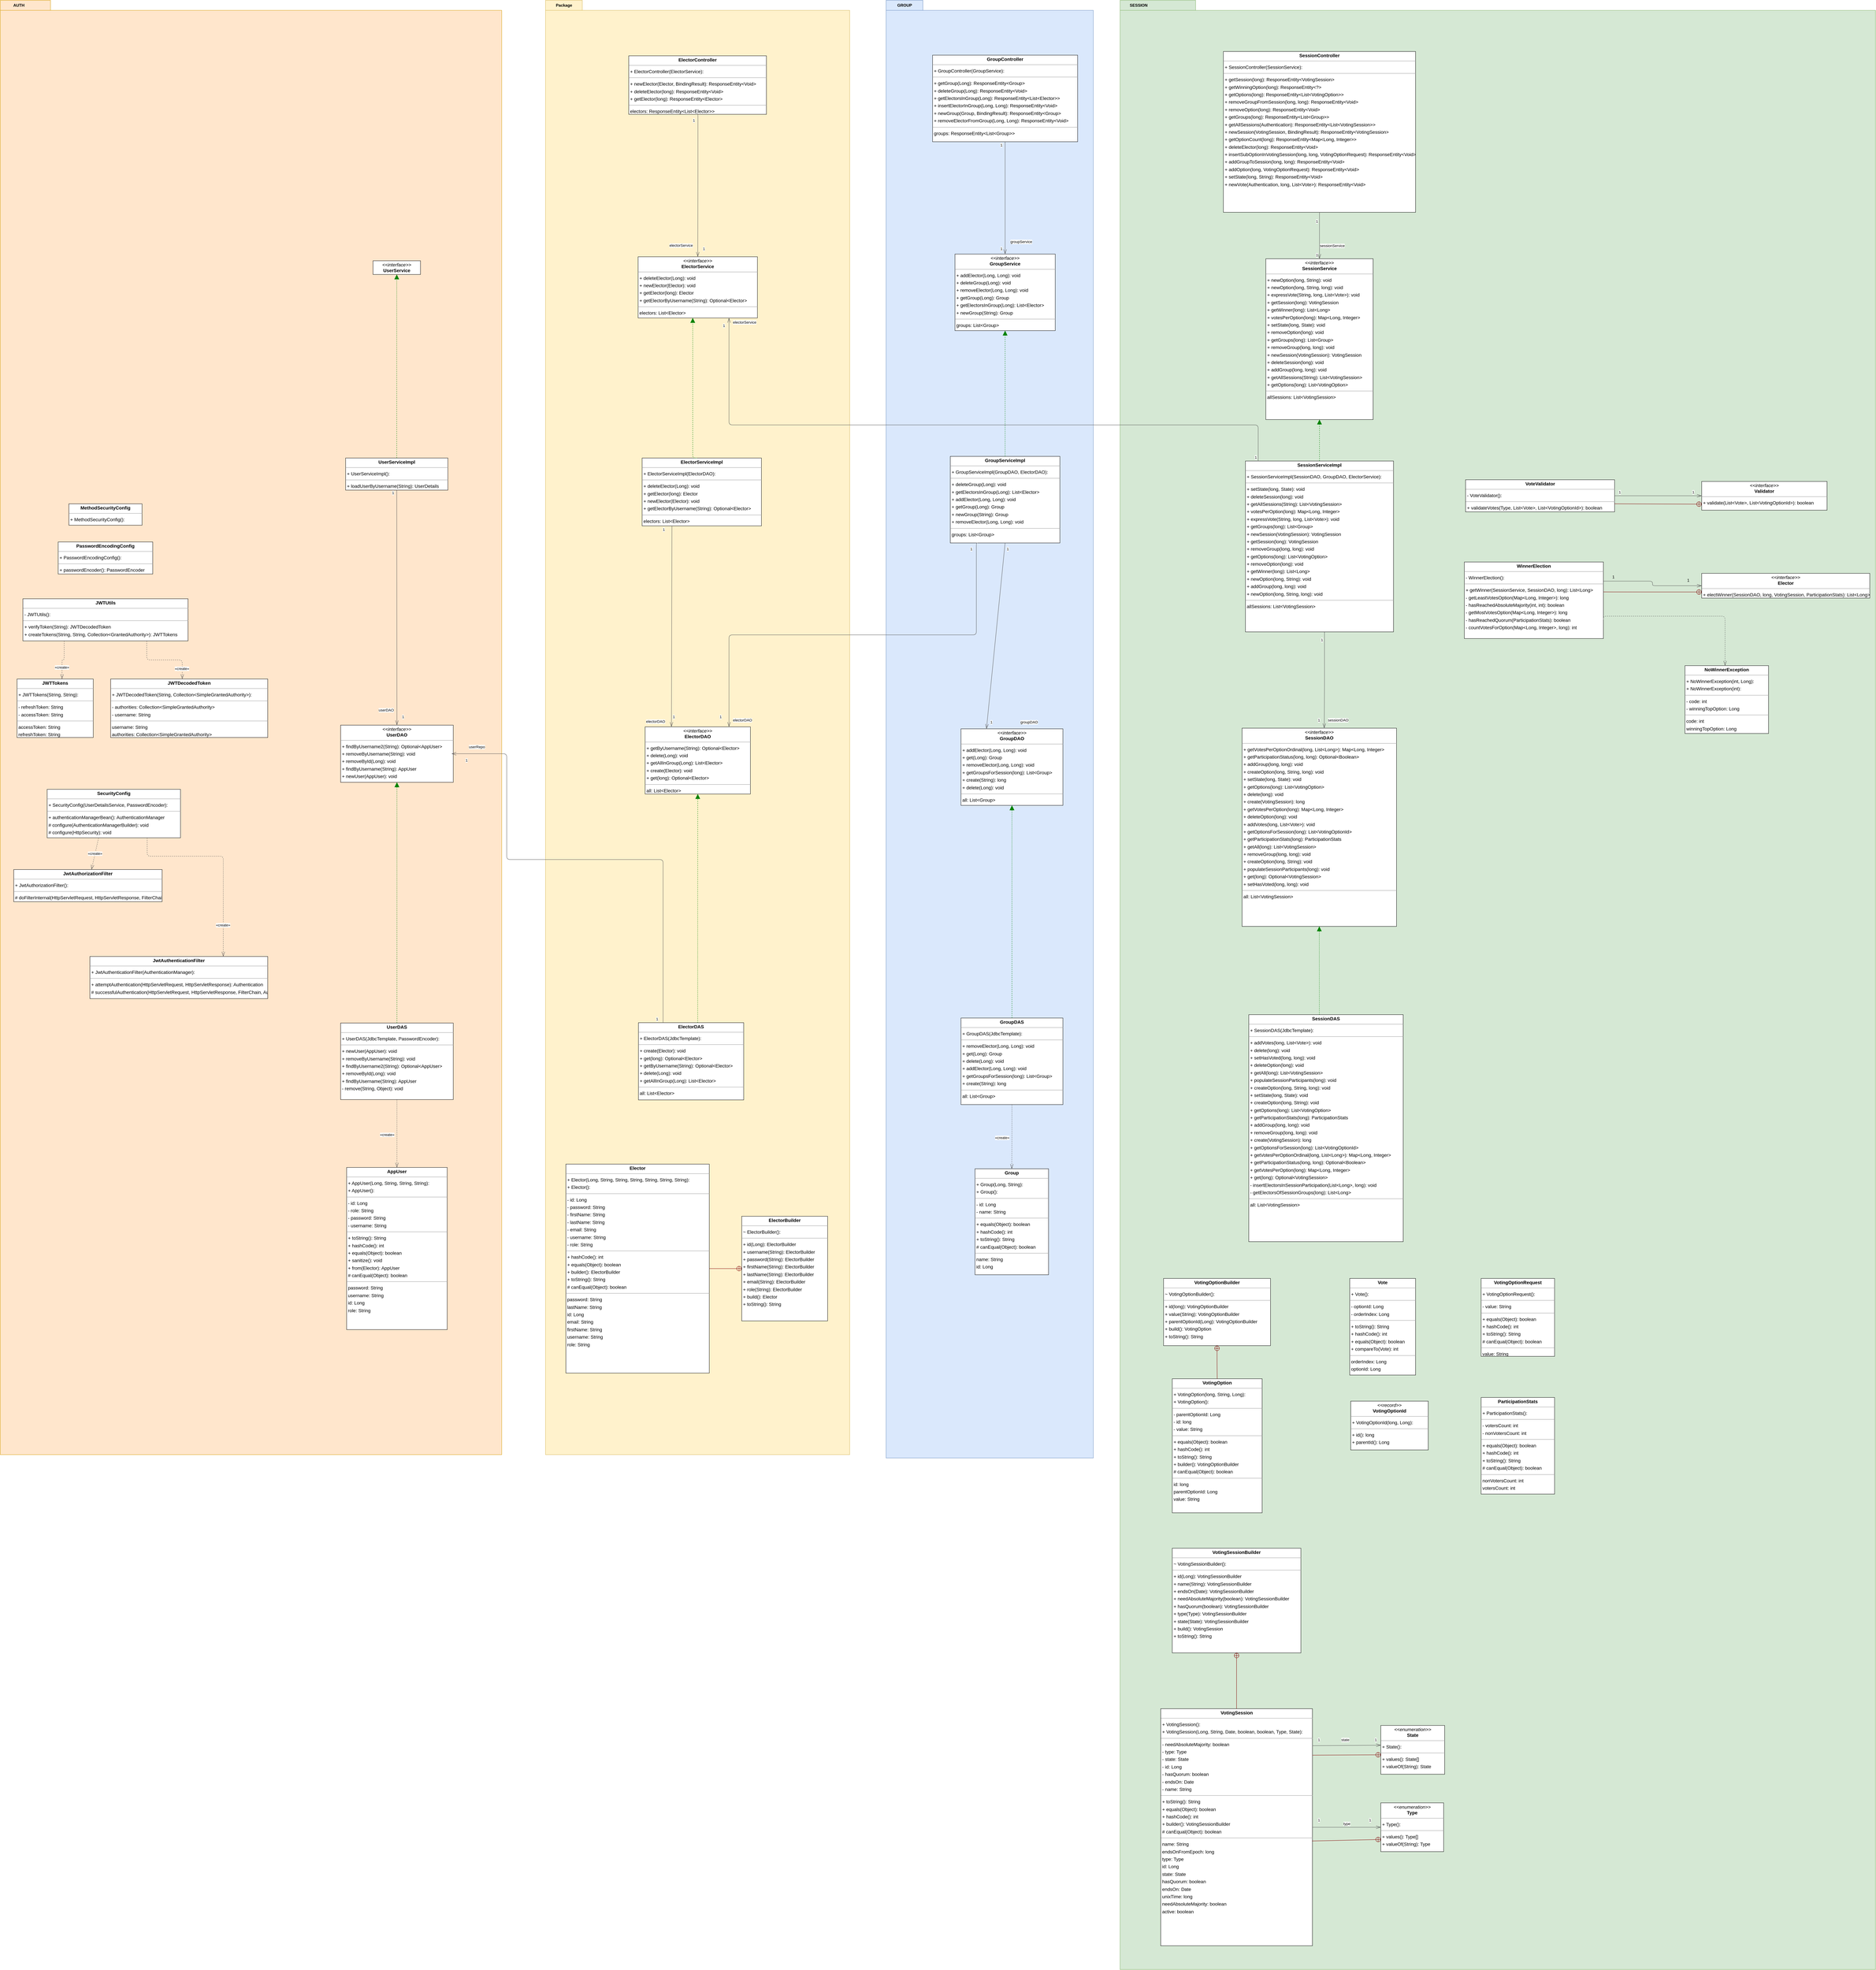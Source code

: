 <mxfile version="20.3.0" type="device"><diagram id="JljxGsKtcsifbPpLeFVt" name="Page-1"><mxGraphModel dx="3336" dy="1602" grid="1" gridSize="10" guides="1" tooltips="1" connect="1" arrows="1" fold="1" page="0" pageScale="1" pageWidth="827" pageHeight="1169" background="none" math="0" shadow="0"><root><mxCell id="0"/><mxCell id="1" parent="0"/><mxCell id="JnipZrxPXLGZQMmzMSE6-15" value="AUTH" style="shape=folder;fontStyle=1;tabWidth=110;tabHeight=30;tabPosition=left;html=1;boundedLbl=1;labelInHeader=1;container=1;collapsible=0;fillColor=#ffe6cc;strokeColor=#d79b00;" vertex="1" parent="1"><mxGeometry x="-1490" y="-150" width="1500" height="4350" as="geometry"/></mxCell><mxCell id="JnipZrxPXLGZQMmzMSE6-16" value="" style="html=1;strokeColor=none;resizeWidth=1;resizeHeight=1;fillColor=none;part=1;connectable=0;allowArrows=0;deletable=0;" vertex="1" parent="JnipZrxPXLGZQMmzMSE6-15"><mxGeometry width="1500" height="3045" relative="1" as="geometry"><mxPoint y="30" as="offset"/></mxGeometry></mxCell><mxCell id="node33" value="&lt;p style=&quot;margin:0px;margin-top:4px;text-align:center;&quot;&gt;&lt;b&gt;MethodSecurityConfig&lt;/b&gt;&lt;/p&gt;&lt;hr size=&quot;1&quot;/&gt;&lt;p style=&quot;margin:0 0 0 4px;line-height:1.6;&quot;&gt;+ MethodSecurityConfig(): &lt;/p&gt;" style="verticalAlign=top;align=left;overflow=fill;fontSize=14;fontFamily=Helvetica;html=1;rounded=0;shadow=0;comic=0;labelBackgroundColor=none;strokeWidth=1;" parent="JnipZrxPXLGZQMmzMSE6-15" vertex="1"><mxGeometry x="205" y="1506" width="219" height="64" as="geometry"/></mxCell><mxCell id="node16" value="&lt;p style=&quot;margin:0px;margin-top:4px;text-align:center;&quot;&gt;&lt;b&gt;PasswordEncodingConfig&lt;/b&gt;&lt;/p&gt;&lt;hr size=&quot;1&quot;/&gt;&lt;p style=&quot;margin:0 0 0 4px;line-height:1.6;&quot;&gt;+ PasswordEncodingConfig(): &lt;/p&gt;&lt;hr size=&quot;1&quot;/&gt;&lt;p style=&quot;margin:0 0 0 4px;line-height:1.6;&quot;&gt;+ passwordEncoder(): PasswordEncoder&lt;/p&gt;" style="verticalAlign=top;align=left;overflow=fill;fontSize=14;fontFamily=Helvetica;html=1;rounded=0;shadow=0;comic=0;labelBackgroundColor=none;strokeWidth=1;" parent="JnipZrxPXLGZQMmzMSE6-15" vertex="1"><mxGeometry x="173" y="1620" width="283" height="96" as="geometry"/></mxCell><mxCell id="node15" value="&lt;p style=&quot;margin:0px;margin-top:4px;text-align:center;&quot;&gt;&lt;b&gt;JWTUtils&lt;/b&gt;&lt;/p&gt;&lt;hr size=&quot;1&quot;/&gt;&lt;p style=&quot;margin:0 0 0 4px;line-height:1.6;&quot;&gt;- JWTUtils(): &lt;/p&gt;&lt;hr size=&quot;1&quot;/&gt;&lt;p style=&quot;margin:0 0 0 4px;line-height:1.6;&quot;&gt;+ verifyToken(String): JWTDecodedToken&lt;br/&gt;+ createTokens(String, String, Collection&amp;lt;GrantedAuthority&amp;gt;): JWTTokens&lt;/p&gt;" style="verticalAlign=top;align=left;overflow=fill;fontSize=14;fontFamily=Helvetica;html=1;rounded=0;shadow=0;comic=0;labelBackgroundColor=none;strokeWidth=1;" parent="JnipZrxPXLGZQMmzMSE6-15" vertex="1"><mxGeometry x="67.5" y="1790" width="494" height="126" as="geometry"/></mxCell><mxCell id="node13" value="&lt;p style=&quot;margin:0px;margin-top:4px;text-align:center;&quot;&gt;&lt;b&gt;JWTTokens&lt;/b&gt;&lt;/p&gt;&lt;hr size=&quot;1&quot;/&gt;&lt;p style=&quot;margin:0 0 0 4px;line-height:1.6;&quot;&gt;+ JWTTokens(String, String): &lt;/p&gt;&lt;hr size=&quot;1&quot;/&gt;&lt;p style=&quot;margin:0 0 0 4px;line-height:1.6;&quot;&gt;- refreshToken: String&lt;br/&gt;- accessToken: String&lt;/p&gt;&lt;hr size=&quot;1&quot;/&gt;&lt;p style=&quot;margin:0 0 0 4px;line-height:1.6;&quot;&gt; accessToken: String&lt;br/&gt; refreshToken: String&lt;/p&gt;" style="verticalAlign=top;align=left;overflow=fill;fontSize=14;fontFamily=Helvetica;html=1;rounded=0;shadow=0;comic=0;labelBackgroundColor=none;strokeWidth=1;" parent="JnipZrxPXLGZQMmzMSE6-15" vertex="1"><mxGeometry x="50" y="2030" width="228" height="175" as="geometry"/></mxCell><mxCell id="edge13" value="" style="html=1;rounded=1;edgeStyle=orthogonalEdgeStyle;dashed=1;startArrow=none;endArrow=openThin;endSize=12;strokeColor=#595959;exitX=0.25;exitY=1;exitDx=0;exitDy=0;entryX=0.590;entryY=0.000;entryDx=0;entryDy=0;" parent="JnipZrxPXLGZQMmzMSE6-15" source="node15" target="node13" edge="1"><mxGeometry width="50" height="50" relative="1" as="geometry"><Array as="points"/></mxGeometry></mxCell><mxCell id="JnipZrxPXLGZQMmzMSE6-17" value="&lt;span style=&quot;text-align: left;&quot;&gt;«create»&lt;/span&gt;" style="edgeLabel;html=1;align=center;verticalAlign=middle;resizable=0;points=[];" vertex="1" connectable="0" parent="edge13"><mxGeometry x="0.419" y="-1" relative="1" as="geometry"><mxPoint as="offset"/></mxGeometry></mxCell><mxCell id="node10" value="&lt;p style=&quot;margin:0px;margin-top:4px;text-align:center;&quot;&gt;&lt;b&gt;JWTDecodedToken&lt;/b&gt;&lt;/p&gt;&lt;hr size=&quot;1&quot;/&gt;&lt;p style=&quot;margin:0 0 0 4px;line-height:1.6;&quot;&gt;+ JWTDecodedToken(String, Collection&amp;lt;SimpleGrantedAuthority&amp;gt;): &lt;/p&gt;&lt;hr size=&quot;1&quot;/&gt;&lt;p style=&quot;margin:0 0 0 4px;line-height:1.6;&quot;&gt;- authorities: Collection&amp;lt;SimpleGrantedAuthority&amp;gt;&lt;br/&gt;- username: String&lt;/p&gt;&lt;hr size=&quot;1&quot;/&gt;&lt;p style=&quot;margin:0 0 0 4px;line-height:1.6;&quot;&gt; username: String&lt;br/&gt; authorities: Collection&amp;lt;SimpleGrantedAuthority&amp;gt;&lt;/p&gt;" style="verticalAlign=top;align=left;overflow=fill;fontSize=14;fontFamily=Helvetica;html=1;rounded=0;shadow=0;comic=0;labelBackgroundColor=none;strokeWidth=1;" parent="JnipZrxPXLGZQMmzMSE6-15" vertex="1"><mxGeometry x="330" y="2030" width="470" height="175" as="geometry"/></mxCell><mxCell id="edge14" value="" style="html=1;rounded=1;edgeStyle=orthogonalEdgeStyle;dashed=1;startArrow=none;endArrow=openThin;endSize=12;strokeColor=#595959;exitX=0.75;exitY=1;exitDx=0;exitDy=0;entryX=0.456;entryY=0.000;entryDx=0;entryDy=0;" parent="JnipZrxPXLGZQMmzMSE6-15" source="node15" target="node10" edge="1"><mxGeometry width="50" height="50" relative="1" as="geometry"><Array as="points"/></mxGeometry></mxCell><mxCell id="JnipZrxPXLGZQMmzMSE6-18" value="&lt;span style=&quot;text-align: left;&quot;&gt;«create»&lt;/span&gt;" style="edgeLabel;html=1;align=center;verticalAlign=middle;resizable=0;points=[];" vertex="1" connectable="0" parent="edge14"><mxGeometry x="0.719" y="-2" relative="1" as="geometry"><mxPoint as="offset"/></mxGeometry></mxCell><mxCell id="node18" value="&lt;p style=&quot;margin:0px;margin-top:4px;text-align:center;&quot;&gt;&lt;b&gt;SecurityConfig&lt;/b&gt;&lt;/p&gt;&lt;hr size=&quot;1&quot;/&gt;&lt;p style=&quot;margin:0 0 0 4px;line-height:1.6;&quot;&gt;+ SecurityConfig(UserDetailsService, PasswordEncoder): &lt;/p&gt;&lt;hr size=&quot;1&quot;/&gt;&lt;p style=&quot;margin:0 0 0 4px;line-height:1.6;&quot;&gt;+ authenticationManagerBean(): AuthenticationManager&lt;br/&gt;# configure(AuthenticationManagerBuilder): void&lt;br/&gt;# configure(HttpSecurity): void&lt;/p&gt;" style="verticalAlign=top;align=left;overflow=fill;fontSize=14;fontFamily=Helvetica;html=1;rounded=0;shadow=0;comic=0;labelBackgroundColor=none;strokeWidth=1;" parent="JnipZrxPXLGZQMmzMSE6-15" vertex="1"><mxGeometry x="140" y="2360" width="399" height="145" as="geometry"/></mxCell><mxCell id="node31" value="&lt;p style=&quot;margin:0px;margin-top:4px;text-align:center;&quot;&gt;&lt;b&gt;JwtAuthorizationFilter&lt;/b&gt;&lt;/p&gt;&lt;hr size=&quot;1&quot;/&gt;&lt;p style=&quot;margin:0 0 0 4px;line-height:1.6;&quot;&gt;+ JwtAuthorizationFilter(): &lt;/p&gt;&lt;hr size=&quot;1&quot;/&gt;&lt;p style=&quot;margin:0 0 0 4px;line-height:1.6;&quot;&gt;# doFilterInternal(HttpServletRequest, HttpServletResponse, FilterChain): void&lt;/p&gt;" style="verticalAlign=top;align=left;overflow=fill;fontSize=14;fontFamily=Helvetica;html=1;rounded=0;shadow=0;comic=0;labelBackgroundColor=none;strokeWidth=1;" parent="JnipZrxPXLGZQMmzMSE6-15" vertex="1"><mxGeometry x="40" y="2600" width="444" height="96" as="geometry"/></mxCell><mxCell id="edge19" value="&lt;span style=&quot;text-align: left;&quot;&gt;«create»&lt;/span&gt;" style="html=1;rounded=1;dashed=1;startArrow=none;endArrow=openThin;endSize=12;strokeColor=#595959;exitX=0.386;exitY=1.000;exitDx=0;exitDy=0;" parent="JnipZrxPXLGZQMmzMSE6-15" source="node18" target="node31" edge="1"><mxGeometry width="50" height="50" relative="1" as="geometry"/></mxCell><mxCell id="node7" value="&lt;p style=&quot;margin:0px;margin-top:4px;text-align:center;&quot;&gt;&lt;b&gt;JwtAuthenticationFilter&lt;/b&gt;&lt;/p&gt;&lt;hr size=&quot;1&quot;/&gt;&lt;p style=&quot;margin:0 0 0 4px;line-height:1.6;&quot;&gt;+ JwtAuthenticationFilter(AuthenticationManager): &lt;/p&gt;&lt;hr size=&quot;1&quot;/&gt;&lt;p style=&quot;margin:0 0 0 4px;line-height:1.6;&quot;&gt;+ attemptAuthentication(HttpServletRequest, HttpServletResponse): Authentication&lt;br/&gt;# successfulAuthentication(HttpServletRequest, HttpServletResponse, FilterChain, Authentication): void&lt;/p&gt;" style="verticalAlign=top;align=left;overflow=fill;fontSize=14;fontFamily=Helvetica;html=1;rounded=0;shadow=0;comic=0;labelBackgroundColor=none;strokeWidth=1;" parent="JnipZrxPXLGZQMmzMSE6-15" vertex="1"><mxGeometry x="268" y="2860" width="532" height="126" as="geometry"/></mxCell><mxCell id="edge26" value="" style="html=1;rounded=1;edgeStyle=orthogonalEdgeStyle;dashed=1;startArrow=none;endArrow=openThin;endSize=12;strokeColor=#595959;exitX=0.75;exitY=1;exitDx=0;exitDy=0;entryX=0.75;entryY=0;entryDx=0;entryDy=0;elbow=vertical;" parent="JnipZrxPXLGZQMmzMSE6-15" source="node18" target="node7" edge="1"><mxGeometry width="50" height="50" relative="1" as="geometry"><Array as="points"><mxPoint x="439" y="2560"/><mxPoint x="667" y="2560"/></Array></mxGeometry></mxCell><mxCell id="JnipZrxPXLGZQMmzMSE6-19" value="&lt;span style=&quot;text-align: left;&quot;&gt;«create»&lt;/span&gt;" style="edgeLabel;html=1;align=center;verticalAlign=middle;resizable=0;points=[];" vertex="1" connectable="0" parent="edge26"><mxGeometry x="0.677" y="-1" relative="1" as="geometry"><mxPoint as="offset"/></mxGeometry></mxCell><mxCell id="JnipZrxPXLGZQMmzMSE6-13" value="Package" style="shape=folder;fontStyle=1;tabWidth=110;tabHeight=30;tabPosition=left;html=1;boundedLbl=1;labelInHeader=1;container=1;collapsible=0;fillColor=#fff2cc;strokeColor=#d6b656;" vertex="1" parent="1"><mxGeometry x="141" y="-150" width="910" height="4350" as="geometry"/></mxCell><mxCell id="JnipZrxPXLGZQMmzMSE6-14" value="" style="html=1;strokeColor=none;resizeWidth=1;resizeHeight=1;fillColor=none;part=1;connectable=0;allowArrows=0;deletable=0;" vertex="1" parent="JnipZrxPXLGZQMmzMSE6-13"><mxGeometry width="910" height="3045" relative="1" as="geometry"><mxPoint y="30" as="offset"/></mxGeometry></mxCell><mxCell id="JnipZrxPXLGZQMmzMSE6-6" value="GROUP" style="shape=folder;fontStyle=1;tabWidth=110;tabHeight=30;tabPosition=left;html=1;boundedLbl=1;labelInHeader=1;container=1;collapsible=0;fillColor=#dae8fc;strokeColor=#6c8ebf;" vertex="1" parent="1"><mxGeometry x="1160" y="-150" width="620" height="4360" as="geometry"/></mxCell><mxCell id="JnipZrxPXLGZQMmzMSE6-7" value="" style="html=1;strokeColor=none;resizeWidth=1;resizeHeight=1;fillColor=none;part=1;connectable=0;allowArrows=0;deletable=0;" vertex="1" parent="JnipZrxPXLGZQMmzMSE6-6"><mxGeometry width="620" height="3052" relative="1" as="geometry"><mxPoint y="30" as="offset"/></mxGeometry></mxCell><mxCell id="JnipZrxPXLGZQMmzMSE6-4" value="SESSION" style="shape=folder;fontStyle=1;tabWidth=110;tabHeight=30;tabPosition=left;html=1;boundedLbl=1;labelInHeader=1;container=1;collapsible=0;fillColor=#d5e8d4;strokeColor=#82b366;" vertex="1" parent="1"><mxGeometry x="1860" y="-150" width="2260" height="5890" as="geometry"/></mxCell><mxCell id="node43" value="&lt;p style=&quot;margin:0px;margin-top:4px;text-align:center;&quot;&gt;&lt;i&gt;&amp;lt;&amp;lt;interface&amp;gt;&amp;gt;&lt;/i&gt;&lt;br/&gt;&lt;b&gt;Elector&lt;/b&gt;&lt;/p&gt;&lt;hr size=&quot;1&quot;/&gt;&lt;p style=&quot;margin:0 0 0 4px;line-height:1.6;&quot;&gt;+ electWinner(SessionDAO, long, VotingSession, ParticipationStats): List&amp;lt;Long&amp;gt;&lt;/p&gt;" style="verticalAlign=top;align=left;overflow=fill;fontSize=14;fontFamily=Helvetica;html=1;rounded=0;shadow=0;comic=0;labelBackgroundColor=none;strokeWidth=1;" parent="JnipZrxPXLGZQMmzMSE6-4" vertex="1"><mxGeometry x="1740" y="1714" width="503" height="74" as="geometry"/></mxCell><mxCell id="edge37" value="" style="html=1;rounded=1;edgeStyle=orthogonalEdgeStyle;dashed=0;startArrow=diamondThinstartSize=12;endArrow=openThin;endSize=12;strokeColor=#595959;entryX=0.000;entryY=0.500;entryDx=0;entryDy=0;exitX=1;exitY=0.25;exitDx=0;exitDy=0;" parent="JnipZrxPXLGZQMmzMSE6-4" source="node5" target="node43" edge="1"><mxGeometry width="50" height="50" relative="1" as="geometry"><Array as="points"/><mxPoint x="1480" y="1741" as="sourcePoint"/></mxGeometry></mxCell><mxCell id="JnipZrxPXLGZQMmzMSE6-5" value="" style="html=1;strokeColor=none;resizeWidth=1;resizeHeight=1;fillColor=none;part=1;connectable=0;allowArrows=0;deletable=0;" vertex="1" parent="JnipZrxPXLGZQMmzMSE6-4"><mxGeometry width="2260" height="4123" relative="1" as="geometry"><mxPoint y="30" as="offset"/></mxGeometry></mxCell><mxCell id="node5" value="&lt;p style=&quot;margin:0px;margin-top:4px;text-align:center;&quot;&gt;&lt;b&gt;WinnerElection&lt;/b&gt;&lt;/p&gt;&lt;hr size=&quot;1&quot;/&gt;&lt;p style=&quot;margin:0 0 0 4px;line-height:1.6;&quot;&gt;- WinnerElection(): &lt;/p&gt;&lt;hr size=&quot;1&quot;/&gt;&lt;p style=&quot;margin:0 0 0 4px;line-height:1.6;&quot;&gt;+ getWinner(SessionService, SessionDAO, long): List&amp;lt;Long&amp;gt;&lt;br/&gt;- getLeastVotesOption(Map&amp;lt;Long, Integer&amp;gt;): long&lt;br/&gt;- hasReachedAbsoluteMajority(int, int): boolean&lt;br/&gt;- getMostVotesOption(Map&amp;lt;Long, Integer&amp;gt;): long&lt;br/&gt;- hasReachedQuorum(ParticipationStats): boolean&lt;br/&gt;- countVotesForOption(Map&amp;lt;Long, Integer&amp;gt;, long): int&lt;/p&gt;" style="verticalAlign=top;align=left;overflow=fill;fontSize=14;fontFamily=Helvetica;html=1;rounded=0;shadow=0;comic=0;labelBackgroundColor=none;strokeWidth=1;" parent="JnipZrxPXLGZQMmzMSE6-4" vertex="1"><mxGeometry x="1030" y="1680" width="416" height="229" as="geometry"/></mxCell><mxCell id="edge32" value="" style="html=1;rounded=1;edgeStyle=orthogonalEdgeStyle;dashed=0;startArrow=circlePlus;startFill=0;endArrow=none;strokeColor=#820000;exitX=0.000;exitY=0.754;exitDx=0;exitDy=0;entryX=1.000;entryY=0.391;entryDx=0;entryDy=0;" parent="JnipZrxPXLGZQMmzMSE6-4" source="node43" target="node5" edge="1"><mxGeometry width="50" height="50" relative="1" as="geometry"><Array as="points"/></mxGeometry></mxCell><mxCell id="JnipZrxPXLGZQMmzMSE6-20" value="1" style="text;html=1;strokeColor=none;fillColor=none;align=center;verticalAlign=middle;whiteSpace=wrap;rounded=0;" vertex="1" parent="JnipZrxPXLGZQMmzMSE6-4"><mxGeometry x="1446" y="1710" width="60" height="30" as="geometry"/></mxCell><mxCell id="JnipZrxPXLGZQMmzMSE6-21" value="1" style="text;html=1;strokeColor=none;fillColor=none;align=center;verticalAlign=middle;whiteSpace=wrap;rounded=0;" vertex="1" parent="JnipZrxPXLGZQMmzMSE6-4"><mxGeometry x="1670" y="1720" width="60" height="30" as="geometry"/></mxCell><mxCell id="node37" value="&lt;p style=&quot;margin:0px;margin-top:4px;text-align:center;&quot;&gt;&lt;b&gt;NoWinnerException&lt;/b&gt;&lt;/p&gt;&lt;hr size=&quot;1&quot;/&gt;&lt;p style=&quot;margin:0 0 0 4px;line-height:1.6;&quot;&gt;+ NoWinnerException(int, Long): &lt;br/&gt;+ NoWinnerException(int): &lt;/p&gt;&lt;hr size=&quot;1&quot;/&gt;&lt;p style=&quot;margin:0 0 0 4px;line-height:1.6;&quot;&gt;- code: int&lt;br/&gt;- winningTopOption: Long&lt;/p&gt;&lt;hr size=&quot;1&quot;/&gt;&lt;p style=&quot;margin:0 0 0 4px;line-height:1.6;&quot;&gt; code: int&lt;br/&gt; winningTopOption: Long&lt;/p&gt;" style="verticalAlign=top;align=left;overflow=fill;fontSize=14;fontFamily=Helvetica;html=1;rounded=0;shadow=0;comic=0;labelBackgroundColor=none;strokeWidth=1;" parent="JnipZrxPXLGZQMmzMSE6-4" vertex="1"><mxGeometry x="1690" y="1990" width="250" height="203" as="geometry"/></mxCell><mxCell id="edge23" value="" style="html=1;rounded=1;edgeStyle=orthogonalEdgeStyle;dashed=1;startArrow=none;endArrow=openThin;endSize=12;strokeColor=#595959;exitX=1;exitY=0.75;exitDx=0;exitDy=0;" parent="JnipZrxPXLGZQMmzMSE6-4" source="node5" target="node37" edge="1"><mxGeometry width="50" height="50" relative="1" as="geometry"><Array as="points"><mxPoint x="1810" y="1842"/></Array></mxGeometry></mxCell><mxCell id="node2" value="&lt;p style=&quot;margin:0px;margin-top:4px;text-align:center;&quot;&gt;&lt;b&gt;AppUser&lt;/b&gt;&lt;/p&gt;&lt;hr size=&quot;1&quot;/&gt;&lt;p style=&quot;margin:0 0 0 4px;line-height:1.6;&quot;&gt;+ AppUser(Long, String, String, String): &lt;br/&gt;+ AppUser(): &lt;/p&gt;&lt;hr size=&quot;1&quot;/&gt;&lt;p style=&quot;margin:0 0 0 4px;line-height:1.6;&quot;&gt;- id: Long&lt;br/&gt;- role: String&lt;br/&gt;- password: String&lt;br/&gt;- username: String&lt;/p&gt;&lt;hr size=&quot;1&quot;/&gt;&lt;p style=&quot;margin:0 0 0 4px;line-height:1.6;&quot;&gt;+ toString(): String&lt;br/&gt;+ hashCode(): int&lt;br/&gt;+ equals(Object): boolean&lt;br/&gt;+ sanitize(): void&lt;br/&gt;+ from(Elector): AppUser&lt;br/&gt;# canEqual(Object): boolean&lt;/p&gt;&lt;hr size=&quot;1&quot;/&gt;&lt;p style=&quot;margin:0 0 0 4px;line-height:1.6;&quot;&gt; password: String&lt;br/&gt; username: String&lt;br/&gt; id: Long&lt;br/&gt; role: String&lt;/p&gt;" style="verticalAlign=top;align=left;overflow=fill;fontSize=14;fontFamily=Helvetica;html=1;rounded=0;shadow=0;comic=0;labelBackgroundColor=none;strokeWidth=1;" parent="1" vertex="1"><mxGeometry x="-454" y="3341" width="301" height="485" as="geometry"/></mxCell><mxCell id="node9" value="&lt;p style=&quot;margin:0px;margin-top:4px;text-align:center;&quot;&gt;&lt;b&gt;Elector&lt;/b&gt;&lt;/p&gt;&lt;hr size=&quot;1&quot;/&gt;&lt;p style=&quot;margin:0 0 0 4px;line-height:1.6;&quot;&gt;+ Elector(Long, String, String, String, String, String, String): &lt;br/&gt;+ Elector(): &lt;/p&gt;&lt;hr size=&quot;1&quot;/&gt;&lt;p style=&quot;margin:0 0 0 4px;line-height:1.6;&quot;&gt;- id: Long&lt;br/&gt;- password: String&lt;br/&gt;- firstName: String&lt;br/&gt;- lastName: String&lt;br/&gt;- email: String&lt;br/&gt;- username: String&lt;br/&gt;- role: String&lt;/p&gt;&lt;hr size=&quot;1&quot;/&gt;&lt;p style=&quot;margin:0 0 0 4px;line-height:1.6;&quot;&gt;+ hashCode(): int&lt;br/&gt;+ equals(Object): boolean&lt;br/&gt;+ builder(): ElectorBuilder&lt;br/&gt;+ toString(): String&lt;br/&gt;# canEqual(Object): boolean&lt;/p&gt;&lt;hr size=&quot;1&quot;/&gt;&lt;p style=&quot;margin:0 0 0 4px;line-height:1.6;&quot;&gt; password: String&lt;br/&gt; lastName: String&lt;br/&gt; id: Long&lt;br/&gt; email: String&lt;br/&gt; firstName: String&lt;br/&gt; username: String&lt;br/&gt; role: String&lt;/p&gt;" style="verticalAlign=top;align=left;overflow=fill;fontSize=14;fontFamily=Helvetica;html=1;rounded=0;shadow=0;comic=0;labelBackgroundColor=none;strokeWidth=1;" parent="1" vertex="1"><mxGeometry x="202" y="3331" width="429" height="625" as="geometry"/></mxCell><mxCell id="node40" value="&lt;p style=&quot;margin:0px;margin-top:4px;text-align:center;&quot;&gt;&lt;b&gt;ElectorBuilder&lt;/b&gt;&lt;/p&gt;&lt;hr size=&quot;1&quot;/&gt;&lt;p style=&quot;margin:0 0 0 4px;line-height:1.6;&quot;&gt;~ ElectorBuilder(): &lt;/p&gt;&lt;hr size=&quot;1&quot;/&gt;&lt;p style=&quot;margin:0 0 0 4px;line-height:1.6;&quot;&gt;+ id(Long): ElectorBuilder&lt;br/&gt;+ username(String): ElectorBuilder&lt;br/&gt;+ password(String): ElectorBuilder&lt;br/&gt;+ firstName(String): ElectorBuilder&lt;br/&gt;+ lastName(String): ElectorBuilder&lt;br/&gt;+ email(String): ElectorBuilder&lt;br/&gt;+ role(String): ElectorBuilder&lt;br/&gt;+ build(): Elector&lt;br/&gt;+ toString(): String&lt;/p&gt;" style="verticalAlign=top;align=left;overflow=fill;fontSize=14;fontFamily=Helvetica;html=1;rounded=0;shadow=0;comic=0;labelBackgroundColor=none;strokeWidth=1;" parent="1" vertex="1"><mxGeometry x="728" y="3487" width="257" height="313" as="geometry"/></mxCell><mxCell id="node32" value="&lt;p style=&quot;margin:0px;margin-top:4px;text-align:center;&quot;&gt;&lt;b&gt;ElectorController&lt;/b&gt;&lt;/p&gt;&lt;hr size=&quot;1&quot;/&gt;&lt;p style=&quot;margin:0 0 0 4px;line-height:1.6;&quot;&gt;+ ElectorController(ElectorService): &lt;/p&gt;&lt;hr size=&quot;1&quot;/&gt;&lt;p style=&quot;margin:0 0 0 4px;line-height:1.6;&quot;&gt;+ newElector(Elector, BindingResult): ResponseEntity&amp;lt;Void&amp;gt;&lt;br/&gt;+ deleteElector(long): ResponseEntity&amp;lt;Void&amp;gt;&lt;br/&gt;+ getElector(long): ResponseEntity&amp;lt;Elector&amp;gt;&lt;/p&gt;&lt;hr size=&quot;1&quot;/&gt;&lt;p style=&quot;margin:0 0 0 4px;line-height:1.6;&quot;&gt; electors: ResponseEntity&amp;lt;List&amp;lt;Elector&amp;gt;&amp;gt;&lt;/p&gt;" style="verticalAlign=top;align=left;overflow=fill;fontSize=14;fontFamily=Helvetica;html=1;rounded=0;shadow=0;comic=0;labelBackgroundColor=none;strokeWidth=1;" parent="1" vertex="1"><mxGeometry x="390" y="16" width="412" height="175" as="geometry"/></mxCell><mxCell id="node25" value="&lt;p style=&quot;margin:0px;margin-top:4px;text-align:center;&quot;&gt;&lt;i&gt;&amp;lt;&amp;lt;interface&amp;gt;&amp;gt;&lt;/i&gt;&lt;br/&gt;&lt;b&gt;ElectorDAO&lt;/b&gt;&lt;/p&gt;&lt;hr size=&quot;1&quot;/&gt;&lt;p style=&quot;margin:0 0 0 4px;line-height:1.6;&quot;&gt;+ getByUsername(String): Optional&amp;lt;Elector&amp;gt;&lt;br/&gt;+ delete(Long): void&lt;br/&gt;+ getAllInGroup(Long): List&amp;lt;Elector&amp;gt;&lt;br/&gt;+ create(Elector): void&lt;br/&gt;+ get(long): Optional&amp;lt;Elector&amp;gt;&lt;/p&gt;&lt;hr size=&quot;1&quot;/&gt;&lt;p style=&quot;margin:0 0 0 4px;line-height:1.6;&quot;&gt; all: List&amp;lt;Elector&amp;gt;&lt;/p&gt;" style="verticalAlign=top;align=left;overflow=fill;fontSize=14;fontFamily=Helvetica;html=1;rounded=0;shadow=0;comic=0;labelBackgroundColor=none;strokeWidth=1;" parent="1" vertex="1"><mxGeometry x="439" y="2023" width="315" height="201" as="geometry"/></mxCell><mxCell id="node6" value="&lt;p style=&quot;margin:0px;margin-top:4px;text-align:center;&quot;&gt;&lt;b&gt;ElectorDAS&lt;/b&gt;&lt;/p&gt;&lt;hr size=&quot;1&quot;/&gt;&lt;p style=&quot;margin:0 0 0 4px;line-height:1.6;&quot;&gt;+ ElectorDAS(JdbcTemplate): &lt;/p&gt;&lt;hr size=&quot;1&quot;/&gt;&lt;p style=&quot;margin:0 0 0 4px;line-height:1.6;&quot;&gt;+ create(Elector): void&lt;br/&gt;+ get(long): Optional&amp;lt;Elector&amp;gt;&lt;br/&gt;+ getByUsername(String): Optional&amp;lt;Elector&amp;gt;&lt;br/&gt;+ delete(Long): void&lt;br/&gt;+ getAllInGroup(Long): List&amp;lt;Elector&amp;gt;&lt;/p&gt;&lt;hr size=&quot;1&quot;/&gt;&lt;p style=&quot;margin:0 0 0 4px;line-height:1.6;&quot;&gt; all: List&amp;lt;Elector&amp;gt;&lt;/p&gt;" style="verticalAlign=top;align=left;overflow=fill;fontSize=14;fontFamily=Helvetica;html=1;rounded=0;shadow=0;comic=0;labelBackgroundColor=none;strokeWidth=1;" parent="1" vertex="1"><mxGeometry x="419" y="2908" width="315" height="231" as="geometry"/></mxCell><mxCell id="node0" value="&lt;p style=&quot;margin:0px;margin-top:4px;text-align:center;&quot;&gt;&lt;i&gt;&amp;lt;&amp;lt;interface&amp;gt;&amp;gt;&lt;/i&gt;&lt;br/&gt;&lt;b&gt;ElectorService&lt;/b&gt;&lt;/p&gt;&lt;hr size=&quot;1&quot;/&gt;&lt;p style=&quot;margin:0 0 0 4px;line-height:1.6;&quot;&gt;+ deleteElector(Long): void&lt;br/&gt;+ newElector(Elector): void&lt;br/&gt;+ getElector(long): Elector&lt;br/&gt;+ getElectorByUsername(String): Optional&amp;lt;Elector&amp;gt;&lt;/p&gt;&lt;hr size=&quot;1&quot;/&gt;&lt;p style=&quot;margin:0 0 0 4px;line-height:1.6;&quot;&gt; electors: List&amp;lt;Elector&amp;gt;&lt;/p&gt;" style="verticalAlign=top;align=left;overflow=fill;fontSize=14;fontFamily=Helvetica;html=1;rounded=0;shadow=0;comic=0;labelBackgroundColor=none;strokeWidth=1;" parent="1" vertex="1"><mxGeometry x="418" y="617" width="357" height="183" as="geometry"/></mxCell><mxCell id="node30" value="&lt;p style=&quot;margin:0px;margin-top:4px;text-align:center;&quot;&gt;&lt;b&gt;ElectorServiceImpl&lt;/b&gt;&lt;/p&gt;&lt;hr size=&quot;1&quot;/&gt;&lt;p style=&quot;margin:0 0 0 4px;line-height:1.6;&quot;&gt;+ ElectorServiceImpl(ElectorDAO): &lt;/p&gt;&lt;hr size=&quot;1&quot;/&gt;&lt;p style=&quot;margin:0 0 0 4px;line-height:1.6;&quot;&gt;+ deleteElector(Long): void&lt;br/&gt;+ getElector(long): Elector&lt;br/&gt;+ newElector(Elector): void&lt;br/&gt;+ getElectorByUsername(String): Optional&amp;lt;Elector&amp;gt;&lt;/p&gt;&lt;hr size=&quot;1&quot;/&gt;&lt;p style=&quot;margin:0 0 0 4px;line-height:1.6;&quot;&gt; electors: List&amp;lt;Elector&amp;gt;&lt;/p&gt;" style="verticalAlign=top;align=left;overflow=fill;fontSize=14;fontFamily=Helvetica;html=1;rounded=0;shadow=0;comic=0;labelBackgroundColor=none;strokeWidth=1;" parent="1" vertex="1"><mxGeometry x="430" y="1219" width="357" height="203" as="geometry"/></mxCell><mxCell id="node35" value="&lt;p style=&quot;margin:0px;margin-top:4px;text-align:center;&quot;&gt;&lt;b&gt;Group&lt;/b&gt;&lt;/p&gt;&lt;hr size=&quot;1&quot;/&gt;&lt;p style=&quot;margin:0 0 0 4px;line-height:1.6;&quot;&gt;+ Group(Long, String): &lt;br/&gt;+ Group(): &lt;/p&gt;&lt;hr size=&quot;1&quot;/&gt;&lt;p style=&quot;margin:0 0 0 4px;line-height:1.6;&quot;&gt;- id: Long&lt;br/&gt;- name: String&lt;/p&gt;&lt;hr size=&quot;1&quot;/&gt;&lt;p style=&quot;margin:0 0 0 4px;line-height:1.6;&quot;&gt;+ equals(Object): boolean&lt;br/&gt;+ hashCode(): int&lt;br/&gt;+ toString(): String&lt;br/&gt;# canEqual(Object): boolean&lt;/p&gt;&lt;hr size=&quot;1&quot;/&gt;&lt;p style=&quot;margin:0 0 0 4px;line-height:1.6;&quot;&gt; name: String&lt;br/&gt; id: Long&lt;/p&gt;" style="verticalAlign=top;align=left;overflow=fill;fontSize=14;fontFamily=Helvetica;html=1;rounded=0;shadow=0;comic=0;labelBackgroundColor=none;strokeWidth=1;" parent="1" vertex="1"><mxGeometry x="1426" y="3345" width="220" height="317" as="geometry"/></mxCell><mxCell id="node27" value="&lt;p style=&quot;margin:0px;margin-top:4px;text-align:center;&quot;&gt;&lt;b&gt;GroupController&lt;/b&gt;&lt;/p&gt;&lt;hr size=&quot;1&quot;/&gt;&lt;p style=&quot;margin:0 0 0 4px;line-height:1.6;&quot;&gt;+ GroupController(GroupService): &lt;/p&gt;&lt;hr size=&quot;1&quot;/&gt;&lt;p style=&quot;margin:0 0 0 4px;line-height:1.6;&quot;&gt;+ getGroup(Long): ResponseEntity&amp;lt;Group&amp;gt;&lt;br/&gt;+ deleteGroup(Long): ResponseEntity&amp;lt;Void&amp;gt;&lt;br/&gt;+ getElectorsInGroup(Long): ResponseEntity&amp;lt;List&amp;lt;Elector&amp;gt;&amp;gt;&lt;br/&gt;+ insertElectorInGroup(Long, Long): ResponseEntity&amp;lt;Void&amp;gt;&lt;br/&gt;+ newGroup(Group, BindingResult): ResponseEntity&amp;lt;Group&amp;gt;&lt;br/&gt;+ removeElectorFromGroup(Long, Long): ResponseEntity&amp;lt;Void&amp;gt;&lt;/p&gt;&lt;hr size=&quot;1&quot;/&gt;&lt;p style=&quot;margin:0 0 0 4px;line-height:1.6;&quot;&gt; groups: ResponseEntity&amp;lt;List&amp;lt;Group&amp;gt;&amp;gt;&lt;/p&gt;" style="verticalAlign=top;align=left;overflow=fill;fontSize=14;fontFamily=Helvetica;html=1;rounded=0;shadow=0;comic=0;labelBackgroundColor=none;strokeWidth=1;" parent="1" vertex="1"><mxGeometry x="1299" y="14" width="434" height="259" as="geometry"/></mxCell><mxCell id="node36" value="&lt;p style=&quot;margin:0px;margin-top:4px;text-align:center;&quot;&gt;&lt;i&gt;&amp;lt;&amp;lt;interface&amp;gt;&amp;gt;&lt;/i&gt;&lt;br/&gt;&lt;b&gt;GroupDAO&lt;/b&gt;&lt;/p&gt;&lt;hr size=&quot;1&quot;/&gt;&lt;p style=&quot;margin:0 0 0 4px;line-height:1.6;&quot;&gt;+ addElector(Long, Long): void&lt;br/&gt;+ get(Long): Group&lt;br/&gt;+ removeElector(Long, Long): void&lt;br/&gt;+ getGroupsForSession(long): List&amp;lt;Group&amp;gt;&lt;br/&gt;+ create(String): long&lt;br/&gt;+ delete(Long): void&lt;/p&gt;&lt;hr size=&quot;1&quot;/&gt;&lt;p style=&quot;margin:0 0 0 4px;line-height:1.6;&quot;&gt; all: List&amp;lt;Group&amp;gt;&lt;/p&gt;" style="verticalAlign=top;align=left;overflow=fill;fontSize=14;fontFamily=Helvetica;html=1;rounded=0;shadow=0;comic=0;labelBackgroundColor=none;strokeWidth=1;" parent="1" vertex="1"><mxGeometry x="1384" y="2029" width="305" height="229" as="geometry"/></mxCell><mxCell id="node21" value="&lt;p style=&quot;margin:0px;margin-top:4px;text-align:center;&quot;&gt;&lt;b&gt;GroupDAS&lt;/b&gt;&lt;/p&gt;&lt;hr size=&quot;1&quot;/&gt;&lt;p style=&quot;margin:0 0 0 4px;line-height:1.6;&quot;&gt;+ GroupDAS(JdbcTemplate): &lt;/p&gt;&lt;hr size=&quot;1&quot;/&gt;&lt;p style=&quot;margin:0 0 0 4px;line-height:1.6;&quot;&gt;+ removeElector(Long, Long): void&lt;br/&gt;+ get(Long): Group&lt;br/&gt;+ delete(Long): void&lt;br/&gt;+ addElector(Long, Long): void&lt;br/&gt;+ getGroupsForSession(long): List&amp;lt;Group&amp;gt;&lt;br/&gt;+ create(String): long&lt;/p&gt;&lt;hr size=&quot;1&quot;/&gt;&lt;p style=&quot;margin:0 0 0 4px;line-height:1.6;&quot;&gt; all: List&amp;lt;Group&amp;gt;&lt;/p&gt;" style="verticalAlign=top;align=left;overflow=fill;fontSize=14;fontFamily=Helvetica;html=1;rounded=0;shadow=0;comic=0;labelBackgroundColor=none;strokeWidth=1;" parent="1" vertex="1"><mxGeometry x="1384" y="2894" width="305" height="259" as="geometry"/></mxCell><mxCell id="node14" value="&lt;p style=&quot;margin:0px;margin-top:4px;text-align:center;&quot;&gt;&lt;i&gt;&amp;lt;&amp;lt;interface&amp;gt;&amp;gt;&lt;/i&gt;&lt;br/&gt;&lt;b&gt;GroupService&lt;/b&gt;&lt;/p&gt;&lt;hr size=&quot;1&quot;/&gt;&lt;p style=&quot;margin:0 0 0 4px;line-height:1.6;&quot;&gt;+ addElector(Long, Long): void&lt;br/&gt;+ deleteGroup(Long): void&lt;br/&gt;+ removeElector(Long, Long): void&lt;br/&gt;+ getGroup(Long): Group&lt;br/&gt;+ getElectorsInGroup(Long): List&amp;lt;Elector&amp;gt;&lt;br/&gt;+ newGroup(String): Group&lt;/p&gt;&lt;hr size=&quot;1&quot;/&gt;&lt;p style=&quot;margin:0 0 0 4px;line-height:1.6;&quot;&gt; groups: List&amp;lt;Group&amp;gt;&lt;/p&gt;" style="verticalAlign=top;align=left;overflow=fill;fontSize=14;fontFamily=Helvetica;html=1;rounded=0;shadow=0;comic=0;labelBackgroundColor=none;strokeWidth=1;" parent="1" vertex="1"><mxGeometry x="1366" y="609" width="300" height="229" as="geometry"/></mxCell><mxCell id="node29" value="&lt;p style=&quot;margin:0px;margin-top:4px;text-align:center;&quot;&gt;&lt;b&gt;GroupServiceImpl&lt;/b&gt;&lt;/p&gt;&lt;hr size=&quot;1&quot;/&gt;&lt;p style=&quot;margin:0 0 0 4px;line-height:1.6;&quot;&gt;+ GroupServiceImpl(GroupDAO, ElectorDAO): &lt;/p&gt;&lt;hr size=&quot;1&quot;/&gt;&lt;p style=&quot;margin:0 0 0 4px;line-height:1.6;&quot;&gt;+ deleteGroup(Long): void&lt;br/&gt;+ getElectorsInGroup(Long): List&amp;lt;Elector&amp;gt;&lt;br/&gt;+ addElector(Long, Long): void&lt;br/&gt;+ getGroup(Long): Group&lt;br/&gt;+ newGroup(String): Group&lt;br/&gt;+ removeElector(Long, Long): void&lt;/p&gt;&lt;hr size=&quot;1&quot;/&gt;&lt;p style=&quot;margin:0 0 0 4px;line-height:1.6;&quot;&gt; groups: List&amp;lt;Group&amp;gt;&lt;/p&gt;" style="verticalAlign=top;align=left;overflow=fill;fontSize=14;fontFamily=Helvetica;html=1;rounded=0;shadow=0;comic=0;labelBackgroundColor=none;strokeWidth=1;" parent="1" vertex="1"><mxGeometry x="1352" y="1214" width="328" height="259" as="geometry"/></mxCell><mxCell id="node28" value="&lt;p style=&quot;margin:0px;margin-top:4px;text-align:center;&quot;&gt;&lt;b&gt;ParticipationStats&lt;/b&gt;&lt;/p&gt;&lt;hr size=&quot;1&quot;/&gt;&lt;p style=&quot;margin:0 0 0 4px;line-height:1.6;&quot;&gt;+ ParticipationStats(): &lt;/p&gt;&lt;hr size=&quot;1&quot;/&gt;&lt;p style=&quot;margin:0 0 0 4px;line-height:1.6;&quot;&gt;- votersCount: int&lt;br/&gt;- nonVotersCount: int&lt;/p&gt;&lt;hr size=&quot;1&quot;/&gt;&lt;p style=&quot;margin:0 0 0 4px;line-height:1.6;&quot;&gt;+ equals(Object): boolean&lt;br/&gt;+ hashCode(): int&lt;br/&gt;+ toString(): String&lt;br/&gt;# canEqual(Object): boolean&lt;/p&gt;&lt;hr size=&quot;1&quot;/&gt;&lt;p style=&quot;margin:0 0 0 4px;line-height:1.6;&quot;&gt; nonVotersCount: int&lt;br/&gt; votersCount: int&lt;/p&gt;" style="verticalAlign=top;align=left;overflow=fill;fontSize=14;fontFamily=Helvetica;html=1;rounded=0;shadow=0;comic=0;labelBackgroundColor=none;strokeWidth=1;" parent="1" vertex="1"><mxGeometry x="2940" y="4029" width="220" height="289" as="geometry"/></mxCell><mxCell id="node19" value="&lt;p style=&quot;margin:0px;margin-top:4px;text-align:center;&quot;&gt;&lt;b&gt;SessionController&lt;/b&gt;&lt;/p&gt;&lt;hr size=&quot;1&quot;/&gt;&lt;p style=&quot;margin:0 0 0 4px;line-height:1.6;&quot;&gt;+ SessionController(SessionService): &lt;/p&gt;&lt;hr size=&quot;1&quot;/&gt;&lt;p style=&quot;margin:0 0 0 4px;line-height:1.6;&quot;&gt;+ getSession(long): ResponseEntity&amp;lt;VotingSession&amp;gt;&lt;br/&gt;+ getWinningOption(long): ResponseEntity&amp;lt;?&amp;gt;&lt;br/&gt;+ getOptions(long): ResponseEntity&amp;lt;List&amp;lt;VotingOption&amp;gt;&amp;gt;&lt;br/&gt;+ removeGroupFromSession(long, long): ResponseEntity&amp;lt;Void&amp;gt;&lt;br/&gt;+ removeOption(long): ResponseEntity&amp;lt;Void&amp;gt;&lt;br/&gt;+ getGroups(long): ResponseEntity&amp;lt;List&amp;lt;Group&amp;gt;&amp;gt;&lt;br/&gt;+ getAllSessions(Authentication): ResponseEntity&amp;lt;List&amp;lt;VotingSession&amp;gt;&amp;gt;&lt;br/&gt;+ newSession(VotingSession, BindingResult): ResponseEntity&amp;lt;VotingSession&amp;gt;&lt;br/&gt;+ getOptionCount(long): ResponseEntity&amp;lt;Map&amp;lt;Long, Integer&amp;gt;&amp;gt;&lt;br/&gt;+ deleteElector(long): ResponseEntity&amp;lt;Void&amp;gt;&lt;br/&gt;+ insertSubOptionInVotingSession(long, long, VotingOptionRequest): ResponseEntity&amp;lt;Void&amp;gt;&lt;br/&gt;+ addGroupToSession(long, long): ResponseEntity&amp;lt;Void&amp;gt;&lt;br/&gt;+ addOption(long, VotingOptionRequest): ResponseEntity&amp;lt;Void&amp;gt;&lt;br/&gt;+ setState(long, String): ResponseEntity&amp;lt;Void&amp;gt;&lt;br/&gt;+ newVote(Authentication, long, List&amp;lt;Vote&amp;gt;): ResponseEntity&amp;lt;Void&amp;gt;&lt;/p&gt;" style="verticalAlign=top;align=left;overflow=fill;fontSize=14;fontFamily=Helvetica;html=1;rounded=0;shadow=0;comic=0;labelBackgroundColor=none;strokeWidth=1;" parent="1" vertex="1"><mxGeometry x="2169" y="3" width="575" height="481" as="geometry"/></mxCell><mxCell id="node4" value="&lt;p style=&quot;margin:0px;margin-top:4px;text-align:center;&quot;&gt;&lt;i&gt;&amp;lt;&amp;lt;interface&amp;gt;&amp;gt;&lt;/i&gt;&lt;br/&gt;&lt;b&gt;SessionDAO&lt;/b&gt;&lt;/p&gt;&lt;hr size=&quot;1&quot;/&gt;&lt;p style=&quot;margin:0 0 0 4px;line-height:1.6;&quot;&gt;+ getVotesPerOptionOrdinal(long, List&amp;lt;Long&amp;gt;): Map&amp;lt;Long, Integer&amp;gt;&lt;br/&gt;+ getParticipationStatus(long, long): Optional&amp;lt;Boolean&amp;gt;&lt;br/&gt;+ addGroup(long, long): void&lt;br/&gt;+ createOption(long, String, long): void&lt;br/&gt;+ setState(long, State): void&lt;br/&gt;+ getOptions(long): List&amp;lt;VotingOption&amp;gt;&lt;br/&gt;+ delete(long): void&lt;br/&gt;+ create(VotingSession): long&lt;br/&gt;+ getVotesPerOption(long): Map&amp;lt;Long, Integer&amp;gt;&lt;br/&gt;+ deleteOption(long): void&lt;br/&gt;+ addVotes(long, List&amp;lt;Vote&amp;gt;): void&lt;br/&gt;+ getOptionsForSession(long): List&amp;lt;VotingOptionId&amp;gt;&lt;br/&gt;+ getParticipationStats(long): ParticipationStats&lt;br/&gt;+ getAll(long): List&amp;lt;VotingSession&amp;gt;&lt;br/&gt;+ removeGroup(long, long): void&lt;br/&gt;+ createOption(long, String): void&lt;br/&gt;+ populateSessionParticipants(long): void&lt;br/&gt;+ get(long): Optional&amp;lt;VotingSession&amp;gt;&lt;br/&gt;+ setHasVoted(long, long): void&lt;/p&gt;&lt;hr size=&quot;1&quot;/&gt;&lt;p style=&quot;margin:0 0 0 4px;line-height:1.6;&quot;&gt; all: List&amp;lt;VotingSession&amp;gt;&lt;/p&gt;" style="verticalAlign=top;align=left;overflow=fill;fontSize=14;fontFamily=Helvetica;html=1;rounded=0;shadow=0;comic=0;labelBackgroundColor=none;strokeWidth=1;" parent="1" vertex="1"><mxGeometry x="2225" y="2027" width="462" height="593" as="geometry"/></mxCell><mxCell id="node34" value="&lt;p style=&quot;margin:0px;margin-top:4px;text-align:center;&quot;&gt;&lt;b&gt;SessionDAS&lt;/b&gt;&lt;/p&gt;&lt;hr size=&quot;1&quot;/&gt;&lt;p style=&quot;margin:0 0 0 4px;line-height:1.6;&quot;&gt;+ SessionDAS(JdbcTemplate): &lt;/p&gt;&lt;hr size=&quot;1&quot;/&gt;&lt;p style=&quot;margin:0 0 0 4px;line-height:1.6;&quot;&gt;+ addVotes(long, List&amp;lt;Vote&amp;gt;): void&lt;br/&gt;+ delete(long): void&lt;br/&gt;+ setHasVoted(long, long): void&lt;br/&gt;+ deleteOption(long): void&lt;br/&gt;+ getAll(long): List&amp;lt;VotingSession&amp;gt;&lt;br/&gt;+ populateSessionParticipants(long): void&lt;br/&gt;+ createOption(long, String, long): void&lt;br/&gt;+ setState(long, State): void&lt;br/&gt;+ createOption(long, String): void&lt;br/&gt;+ getOptions(long): List&amp;lt;VotingOption&amp;gt;&lt;br/&gt;+ getParticipationStats(long): ParticipationStats&lt;br/&gt;+ addGroup(long, long): void&lt;br/&gt;+ removeGroup(long, long): void&lt;br/&gt;+ create(VotingSession): long&lt;br/&gt;+ getOptionsForSession(long): List&amp;lt;VotingOptionId&amp;gt;&lt;br/&gt;+ getVotesPerOptionOrdinal(long, List&amp;lt;Long&amp;gt;): Map&amp;lt;Long, Integer&amp;gt;&lt;br/&gt;+ getParticipationStatus(long, long): Optional&amp;lt;Boolean&amp;gt;&lt;br/&gt;+ getVotesPerOption(long): Map&amp;lt;Long, Integer&amp;gt;&lt;br/&gt;+ get(long): Optional&amp;lt;VotingSession&amp;gt;&lt;br/&gt;- insertElectorsInSessionParticipation(List&amp;lt;Long&amp;gt;, long): void&lt;br/&gt;- getElectorsOfSessionGroups(long): List&amp;lt;Long&amp;gt;&lt;/p&gt;&lt;hr size=&quot;1&quot;/&gt;&lt;p style=&quot;margin:0 0 0 4px;line-height:1.6;&quot;&gt; all: List&amp;lt;VotingSession&amp;gt;&lt;/p&gt;" style="verticalAlign=top;align=left;overflow=fill;fontSize=14;fontFamily=Helvetica;html=1;rounded=0;shadow=0;comic=0;labelBackgroundColor=none;strokeWidth=1;" parent="1" vertex="1"><mxGeometry x="2245" y="2884" width="462" height="679" as="geometry"/></mxCell><mxCell id="node22" value="&lt;p style=&quot;margin:0px;margin-top:4px;text-align:center;&quot;&gt;&lt;i&gt;&amp;lt;&amp;lt;interface&amp;gt;&amp;gt;&lt;/i&gt;&lt;br/&gt;&lt;b&gt;SessionService&lt;/b&gt;&lt;/p&gt;&lt;hr size=&quot;1&quot;/&gt;&lt;p style=&quot;margin:0 0 0 4px;line-height:1.6;&quot;&gt;+ newOption(long, String): void&lt;br/&gt;+ newOption(long, String, long): void&lt;br/&gt;+ expressVote(String, long, List&amp;lt;Vote&amp;gt;): void&lt;br/&gt;+ getSession(long): VotingSession&lt;br/&gt;+ getWinner(long): List&amp;lt;Long&amp;gt;&lt;br/&gt;+ votesPerOption(long): Map&amp;lt;Long, Integer&amp;gt;&lt;br/&gt;+ setState(long, State): void&lt;br/&gt;+ removeOption(long): void&lt;br/&gt;+ getGroups(long): List&amp;lt;Group&amp;gt;&lt;br/&gt;+ removeGroup(long, long): void&lt;br/&gt;+ newSession(VotingSession): VotingSession&lt;br/&gt;+ deleteSession(long): void&lt;br/&gt;+ addGroup(long, long): void&lt;br/&gt;+ getAllSessions(String): List&amp;lt;VotingSession&amp;gt;&lt;br/&gt;+ getOptions(long): List&amp;lt;VotingOption&amp;gt;&lt;/p&gt;&lt;hr size=&quot;1&quot;/&gt;&lt;p style=&quot;margin:0 0 0 4px;line-height:1.6;&quot;&gt; allSessions: List&amp;lt;VotingSession&amp;gt;&lt;/p&gt;" style="verticalAlign=top;align=left;overflow=fill;fontSize=14;fontFamily=Helvetica;html=1;rounded=0;shadow=0;comic=0;labelBackgroundColor=none;strokeWidth=1;" parent="1" vertex="1"><mxGeometry x="2296" y="623" width="321" height="481" as="geometry"/></mxCell><mxCell id="node3" value="&lt;p style=&quot;margin:0px;margin-top:4px;text-align:center;&quot;&gt;&lt;b&gt;SessionServiceImpl&lt;/b&gt;&lt;/p&gt;&lt;hr size=&quot;1&quot;/&gt;&lt;p style=&quot;margin:0 0 0 4px;line-height:1.6;&quot;&gt;+ SessionServiceImpl(SessionDAO, GroupDAO, ElectorService): &lt;/p&gt;&lt;hr size=&quot;1&quot;/&gt;&lt;p style=&quot;margin:0 0 0 4px;line-height:1.6;&quot;&gt;+ setState(long, State): void&lt;br/&gt;+ deleteSession(long): void&lt;br/&gt;+ getAllSessions(String): List&amp;lt;VotingSession&amp;gt;&lt;br/&gt;+ votesPerOption(long): Map&amp;lt;Long, Integer&amp;gt;&lt;br/&gt;+ expressVote(String, long, List&amp;lt;Vote&amp;gt;): void&lt;br/&gt;+ getGroups(long): List&amp;lt;Group&amp;gt;&lt;br/&gt;+ newSession(VotingSession): VotingSession&lt;br/&gt;+ getSession(long): VotingSession&lt;br/&gt;+ removeGroup(long, long): void&lt;br/&gt;+ getOptions(long): List&amp;lt;VotingOption&amp;gt;&lt;br/&gt;+ removeOption(long): void&lt;br/&gt;+ getWinner(long): List&amp;lt;Long&amp;gt;&lt;br/&gt;+ newOption(long, String): void&lt;br/&gt;+ addGroup(long, long): void&lt;br/&gt;+ newOption(long, String, long): void&lt;/p&gt;&lt;hr size=&quot;1&quot;/&gt;&lt;p style=&quot;margin:0 0 0 4px;line-height:1.6;&quot;&gt; allSessions: List&amp;lt;VotingSession&amp;gt;&lt;/p&gt;" style="verticalAlign=top;align=left;overflow=fill;fontSize=14;fontFamily=Helvetica;html=1;rounded=0;shadow=0;comic=0;labelBackgroundColor=none;strokeWidth=1;" parent="1" vertex="1"><mxGeometry x="2235" y="1228" width="443" height="511" as="geometry"/></mxCell><mxCell id="node39" value="&lt;p style=&quot;margin:0px;margin-top:4px;text-align:center;&quot;&gt;&lt;i&gt;&amp;lt;&amp;lt;enumeration&amp;gt;&amp;gt;&lt;/i&gt;&lt;br/&gt;&lt;b&gt;State&lt;/b&gt;&lt;/p&gt;&lt;hr size=&quot;1&quot;/&gt;&lt;p style=&quot;margin:0 0 0 4px;line-height:1.6;&quot;&gt;+ State(): &lt;/p&gt;&lt;hr size=&quot;1&quot;/&gt;&lt;p style=&quot;margin:0 0 0 4px;line-height:1.6;&quot;&gt;+ values(): State[]&lt;br/&gt;+ valueOf(String): State&lt;/p&gt;" style="verticalAlign=top;align=left;overflow=fill;fontSize=14;fontFamily=Helvetica;html=1;rounded=0;shadow=0;comic=0;labelBackgroundColor=none;strokeWidth=1;" parent="1" vertex="1"><mxGeometry x="2640" y="5010" width="191" height="146" as="geometry"/></mxCell><mxCell id="node42" value="&lt;p style=&quot;margin:0px;margin-top:4px;text-align:center;&quot;&gt;&lt;i&gt;&amp;lt;&amp;lt;enumeration&amp;gt;&amp;gt;&lt;/i&gt;&lt;br/&gt;&lt;b&gt;Type&lt;/b&gt;&lt;/p&gt;&lt;hr size=&quot;1&quot;/&gt;&lt;p style=&quot;margin:0 0 0 4px;line-height:1.6;&quot;&gt;+ Type(): &lt;/p&gt;&lt;hr size=&quot;1&quot;/&gt;&lt;p style=&quot;margin:0 0 0 4px;line-height:1.6;&quot;&gt;+ values(): Type[]&lt;br/&gt;+ valueOf(String): Type&lt;/p&gt;" style="verticalAlign=top;align=left;overflow=fill;fontSize=14;fontFamily=Helvetica;html=1;rounded=0;shadow=0;comic=0;labelBackgroundColor=none;strokeWidth=1;" parent="1" vertex="1"><mxGeometry x="2640" y="5241.5" width="188" height="146" as="geometry"/></mxCell><mxCell id="node8" value="&lt;p style=&quot;margin:0px;margin-top:4px;text-align:center;&quot;&gt;&lt;i&gt;&amp;lt;&amp;lt;interface&amp;gt;&amp;gt;&lt;/i&gt;&lt;br/&gt;&lt;b&gt;UserDAO&lt;/b&gt;&lt;/p&gt;&lt;hr size=&quot;1&quot;/&gt;&lt;p style=&quot;margin:0 0 0 4px;line-height:1.6;&quot;&gt;+ findByUsername2(String): Optional&amp;lt;AppUser&amp;gt;&lt;br/&gt;+ removeByUsername(String): void&lt;br/&gt;+ removeById(Long): void&lt;br/&gt;+ findByUsername(String): AppUser&lt;br/&gt;+ newUser(AppUser): void&lt;/p&gt;" style="verticalAlign=top;align=left;overflow=fill;fontSize=14;fontFamily=Helvetica;html=1;rounded=0;shadow=0;comic=0;labelBackgroundColor=none;strokeWidth=1;" parent="1" vertex="1"><mxGeometry x="-472" y="2018" width="337" height="171" as="geometry"/></mxCell><mxCell id="node20" value="&lt;p style=&quot;margin:0px;margin-top:4px;text-align:center;&quot;&gt;&lt;b&gt;UserDAS&lt;/b&gt;&lt;/p&gt;&lt;hr size=&quot;1&quot;/&gt;&lt;p style=&quot;margin:0 0 0 4px;line-height:1.6;&quot;&gt;+ UserDAS(JdbcTemplate, PasswordEncoder): &lt;/p&gt;&lt;hr size=&quot;1&quot;/&gt;&lt;p style=&quot;margin:0 0 0 4px;line-height:1.6;&quot;&gt;+ newUser(AppUser): void&lt;br/&gt;+ removeByUsername(String): void&lt;br/&gt;+ findByUsername2(String): Optional&amp;lt;AppUser&amp;gt;&lt;br/&gt;+ removeById(Long): void&lt;br/&gt;+ findByUsername(String): AppUser&lt;br/&gt;- remove(String, Object): void&lt;/p&gt;" style="verticalAlign=top;align=left;overflow=fill;fontSize=14;fontFamily=Helvetica;html=1;rounded=0;shadow=0;comic=0;labelBackgroundColor=none;strokeWidth=1;" parent="1" vertex="1"><mxGeometry x="-472" y="2909" width="337" height="229" as="geometry"/></mxCell><mxCell id="node26" value="&lt;p style=&quot;margin:0px;margin-top:4px;text-align:center;&quot;&gt;&lt;i&gt;&amp;lt;&amp;lt;interface&amp;gt;&amp;gt;&lt;/i&gt;&lt;br/&gt;&lt;b&gt;UserService&lt;/b&gt;&lt;/p&gt;&lt;hr size=&quot;1&quot;/&gt;" style="verticalAlign=top;align=left;overflow=fill;fontSize=14;fontFamily=Helvetica;html=1;rounded=0;shadow=0;comic=0;labelBackgroundColor=none;strokeWidth=1;" parent="1" vertex="1"><mxGeometry x="-375" y="629" width="142" height="41" as="geometry"/></mxCell><mxCell id="node11" value="&lt;p style=&quot;margin:0px;margin-top:4px;text-align:center;&quot;&gt;&lt;b&gt;UserServiceImpl&lt;/b&gt;&lt;/p&gt;&lt;hr size=&quot;1&quot;/&gt;&lt;p style=&quot;margin:0 0 0 4px;line-height:1.6;&quot;&gt;+ UserServiceImpl(): &lt;/p&gt;&lt;hr size=&quot;1&quot;/&gt;&lt;p style=&quot;margin:0 0 0 4px;line-height:1.6;&quot;&gt;+ loadUserByUsername(String): UserDetails&lt;/p&gt;" style="verticalAlign=top;align=left;overflow=fill;fontSize=14;fontFamily=Helvetica;html=1;rounded=0;shadow=0;comic=0;labelBackgroundColor=none;strokeWidth=1;" parent="1" vertex="1"><mxGeometry x="-457" y="1219" width="306" height="96" as="geometry"/></mxCell><mxCell id="node41" value="&lt;p style=&quot;margin:0px;margin-top:4px;text-align:center;&quot;&gt;&lt;i&gt;&amp;lt;&amp;lt;interface&amp;gt;&amp;gt;&lt;/i&gt;&lt;br/&gt;&lt;b&gt;Validator&lt;/b&gt;&lt;/p&gt;&lt;hr size=&quot;1&quot;/&gt;&lt;p style=&quot;margin:0 0 0 4px;line-height:1.6;&quot;&gt;+ validate(List&amp;lt;Vote&amp;gt;, List&amp;lt;VotingOptionId&amp;gt;): boolean&lt;/p&gt;" style="verticalAlign=top;align=left;overflow=fill;fontSize=14;fontFamily=Helvetica;html=1;rounded=0;shadow=0;comic=0;labelBackgroundColor=none;strokeWidth=1;" parent="1" vertex="1"><mxGeometry x="3600" y="1289" width="375" height="86" as="geometry"/></mxCell><mxCell id="node24" value="&lt;p style=&quot;margin:0px;margin-top:4px;text-align:center;&quot;&gt;&lt;b&gt;Vote&lt;/b&gt;&lt;/p&gt;&lt;hr size=&quot;1&quot;/&gt;&lt;p style=&quot;margin:0 0 0 4px;line-height:1.6;&quot;&gt;+ Vote(): &lt;/p&gt;&lt;hr size=&quot;1&quot;/&gt;&lt;p style=&quot;margin:0 0 0 4px;line-height:1.6;&quot;&gt;- optionId: Long&lt;br/&gt;- orderIndex: Long&lt;/p&gt;&lt;hr size=&quot;1&quot;/&gt;&lt;p style=&quot;margin:0 0 0 4px;line-height:1.6;&quot;&gt;+ toString(): String&lt;br/&gt;+ hashCode(): int&lt;br/&gt;+ equals(Object): boolean&lt;br/&gt;+ compareTo(Vote): int&lt;/p&gt;&lt;hr size=&quot;1&quot;/&gt;&lt;p style=&quot;margin:0 0 0 4px;line-height:1.6;&quot;&gt; orderIndex: Long&lt;br/&gt; optionId: Long&lt;/p&gt;" style="verticalAlign=top;align=left;overflow=fill;fontSize=14;fontFamily=Helvetica;html=1;rounded=0;shadow=0;comic=0;labelBackgroundColor=none;strokeWidth=1;" parent="1" vertex="1"><mxGeometry x="2547" y="3673" width="197" height="289" as="geometry"/></mxCell><mxCell id="node38" value="&lt;p style=&quot;margin:0px;margin-top:4px;text-align:center;&quot;&gt;&lt;b&gt;VoteValidator&lt;/b&gt;&lt;/p&gt;&lt;hr size=&quot;1&quot;/&gt;&lt;p style=&quot;margin:0 0 0 4px;line-height:1.6;&quot;&gt;- VoteValidator(): &lt;/p&gt;&lt;hr size=&quot;1&quot;/&gt;&lt;p style=&quot;margin:0 0 0 4px;line-height:1.6;&quot;&gt;+ validateVotes(Type, List&amp;lt;Vote&amp;gt;, List&amp;lt;VotingOptionId&amp;gt;): boolean&lt;/p&gt;" style="verticalAlign=top;align=left;overflow=fill;fontSize=14;fontFamily=Helvetica;html=1;rounded=0;shadow=0;comic=0;labelBackgroundColor=none;strokeWidth=1;" parent="1" vertex="1"><mxGeometry x="2893.5" y="1284" width="446" height="96" as="geometry"/></mxCell><mxCell id="node1" value="&lt;p style=&quot;margin:0px;margin-top:4px;text-align:center;&quot;&gt;&lt;b&gt;VotingOption&lt;/b&gt;&lt;/p&gt;&lt;hr size=&quot;1&quot;/&gt;&lt;p style=&quot;margin:0 0 0 4px;line-height:1.6;&quot;&gt;+ VotingOption(long, String, Long): &lt;br/&gt;+ VotingOption(): &lt;/p&gt;&lt;hr size=&quot;1&quot;/&gt;&lt;p style=&quot;margin:0 0 0 4px;line-height:1.6;&quot;&gt;- parentOptionId: Long&lt;br/&gt;- id: long&lt;br/&gt;- value: String&lt;/p&gt;&lt;hr size=&quot;1&quot;/&gt;&lt;p style=&quot;margin:0 0 0 4px;line-height:1.6;&quot;&gt;+ equals(Object): boolean&lt;br/&gt;+ hashCode(): int&lt;br/&gt;+ toString(): String&lt;br/&gt;+ builder(): VotingOptionBuilder&lt;br/&gt;# canEqual(Object): boolean&lt;/p&gt;&lt;hr size=&quot;1&quot;/&gt;&lt;p style=&quot;margin:0 0 0 4px;line-height:1.6;&quot;&gt; id: long&lt;br/&gt; parentOptionId: Long&lt;br/&gt; value: String&lt;/p&gt;" style="verticalAlign=top;align=left;overflow=fill;fontSize=14;fontFamily=Helvetica;html=1;rounded=0;shadow=0;comic=0;labelBackgroundColor=none;strokeWidth=1;" parent="1" vertex="1"><mxGeometry x="2016" y="3973" width="269" height="401" as="geometry"/></mxCell><mxCell id="node44" value="&lt;p style=&quot;margin:0px;margin-top:4px;text-align:center;&quot;&gt;&lt;b&gt;VotingOptionBuilder&lt;/b&gt;&lt;/p&gt;&lt;hr size=&quot;1&quot;/&gt;&lt;p style=&quot;margin:0 0 0 4px;line-height:1.6;&quot;&gt;~ VotingOptionBuilder(): &lt;/p&gt;&lt;hr size=&quot;1&quot;/&gt;&lt;p style=&quot;margin:0 0 0 4px;line-height:1.6;&quot;&gt;+ id(long): VotingOptionBuilder&lt;br/&gt;+ value(String): VotingOptionBuilder&lt;br/&gt;+ parentOptionId(Long): VotingOptionBuilder&lt;br/&gt;+ build(): VotingOption&lt;br/&gt;+ toString(): String&lt;/p&gt;" style="verticalAlign=top;align=left;overflow=fill;fontSize=14;fontFamily=Helvetica;html=1;rounded=0;shadow=0;comic=0;labelBackgroundColor=none;strokeWidth=1;" parent="1" vertex="1"><mxGeometry x="1990" y="3673" width="320" height="201" as="geometry"/></mxCell><mxCell id="node23" value="&lt;p style=&quot;margin:0px;margin-top:4px;text-align:center;&quot;&gt;&lt;i&gt;&amp;lt;&amp;lt;record&amp;gt;&amp;gt;&lt;/i&gt;&lt;br/&gt;&lt;b&gt;VotingOptionId&lt;/b&gt;&lt;/p&gt;&lt;hr size=&quot;1&quot;/&gt;&lt;p style=&quot;margin:0 0 0 4px;line-height:1.6;&quot;&gt;+ VotingOptionId(long, Long): &lt;/p&gt;&lt;hr size=&quot;1&quot;/&gt;&lt;p style=&quot;margin:0 0 0 4px;line-height:1.6;&quot;&gt;+ id(): long&lt;br/&gt;+ parentId(): Long&lt;/p&gt;" style="verticalAlign=top;align=left;overflow=fill;fontSize=14;fontFamily=Helvetica;html=1;rounded=0;shadow=0;comic=0;labelBackgroundColor=none;strokeWidth=1;" parent="1" vertex="1"><mxGeometry x="2550" y="4040" width="232" height="146" as="geometry"/></mxCell><mxCell id="node17" value="&lt;p style=&quot;margin:0px;margin-top:4px;text-align:center;&quot;&gt;&lt;b&gt;VotingOptionRequest&lt;/b&gt;&lt;/p&gt;&lt;hr size=&quot;1&quot;/&gt;&lt;p style=&quot;margin:0 0 0 4px;line-height:1.6;&quot;&gt;+ VotingOptionRequest(): &lt;/p&gt;&lt;hr size=&quot;1&quot;/&gt;&lt;p style=&quot;margin:0 0 0 4px;line-height:1.6;&quot;&gt;- value: String&lt;/p&gt;&lt;hr size=&quot;1&quot;/&gt;&lt;p style=&quot;margin:0 0 0 4px;line-height:1.6;&quot;&gt;+ equals(Object): boolean&lt;br/&gt;+ hashCode(): int&lt;br/&gt;+ toString(): String&lt;br/&gt;# canEqual(Object): boolean&lt;/p&gt;&lt;hr size=&quot;1&quot;/&gt;&lt;p style=&quot;margin:0 0 0 4px;line-height:1.6;&quot;&gt; value: String&lt;/p&gt;" style="verticalAlign=top;align=left;overflow=fill;fontSize=14;fontFamily=Helvetica;html=1;rounded=0;shadow=0;comic=0;labelBackgroundColor=none;strokeWidth=1;" parent="1" vertex="1"><mxGeometry x="2940" y="3673" width="220" height="233" as="geometry"/></mxCell><mxCell id="node12" value="&lt;p style=&quot;margin:0px;margin-top:4px;text-align:center;&quot;&gt;&lt;b&gt;VotingSession&lt;/b&gt;&lt;/p&gt;&lt;hr size=&quot;1&quot;/&gt;&lt;p style=&quot;margin:0 0 0 4px;line-height:1.6;&quot;&gt;+ VotingSession(): &lt;br/&gt;+ VotingSession(Long, String, Date, boolean, boolean, Type, State): &lt;/p&gt;&lt;hr size=&quot;1&quot;/&gt;&lt;p style=&quot;margin:0 0 0 4px;line-height:1.6;&quot;&gt;- needAbsoluteMajority: boolean&lt;br/&gt;- type: Type&lt;br/&gt;- state: State&lt;br/&gt;- id: Long&lt;br/&gt;- hasQuorum: boolean&lt;br/&gt;- endsOn: Date&lt;br/&gt;- name: String&lt;/p&gt;&lt;hr size=&quot;1&quot;/&gt;&lt;p style=&quot;margin:0 0 0 4px;line-height:1.6;&quot;&gt;+ toString(): String&lt;br/&gt;+ equals(Object): boolean&lt;br/&gt;+ hashCode(): int&lt;br/&gt;+ builder(): VotingSessionBuilder&lt;br/&gt;# canEqual(Object): boolean&lt;/p&gt;&lt;hr size=&quot;1&quot;/&gt;&lt;p style=&quot;margin:0 0 0 4px;line-height:1.6;&quot;&gt; name: String&lt;br/&gt; endsOnFromEpoch: long&lt;br/&gt; type: Type&lt;br/&gt; id: Long&lt;br/&gt; state: State&lt;br/&gt; hasQuorum: boolean&lt;br/&gt; endsOn: Date&lt;br/&gt; unixTime: long&lt;br/&gt; needAbsoluteMajority: boolean&lt;br/&gt; active: boolean&lt;/p&gt;" style="verticalAlign=top;align=left;overflow=fill;fontSize=14;fontFamily=Helvetica;html=1;rounded=0;shadow=0;comic=0;labelBackgroundColor=none;strokeWidth=1;" parent="1" vertex="1"><mxGeometry x="1981.5" y="4960" width="454" height="709" as="geometry"/></mxCell><mxCell id="node45" value="&lt;p style=&quot;margin:0px;margin-top:4px;text-align:center;&quot;&gt;&lt;b&gt;VotingSessionBuilder&lt;/b&gt;&lt;/p&gt;&lt;hr size=&quot;1&quot;/&gt;&lt;p style=&quot;margin:0 0 0 4px;line-height:1.6;&quot;&gt;~ VotingSessionBuilder(): &lt;/p&gt;&lt;hr size=&quot;1&quot;/&gt;&lt;p style=&quot;margin:0 0 0 4px;line-height:1.6;&quot;&gt;+ id(Long): VotingSessionBuilder&lt;br/&gt;+ name(String): VotingSessionBuilder&lt;br/&gt;+ endsOn(Date): VotingSessionBuilder&lt;br/&gt;+ needAbsoluteMajority(boolean): VotingSessionBuilder&lt;br/&gt;+ hasQuorum(boolean): VotingSessionBuilder&lt;br/&gt;+ type(Type): VotingSessionBuilder&lt;br/&gt;+ state(State): VotingSessionBuilder&lt;br/&gt;+ build(): VotingSession&lt;br/&gt;+ toString(): String&lt;/p&gt;" style="verticalAlign=top;align=left;overflow=fill;fontSize=14;fontFamily=Helvetica;html=1;rounded=0;shadow=0;comic=0;labelBackgroundColor=none;strokeWidth=1;" parent="1" vertex="1"><mxGeometry x="2016" y="4480" width="385" height="313" as="geometry"/></mxCell><mxCell id="edge30" value="" style="html=1;rounded=1;edgeStyle=orthogonalEdgeStyle;dashed=0;startArrow=circlePlus;startFill=0;endArrow=none;strokeColor=#820000;exitX=0.000;exitY=0.500;exitDx=0;exitDy=0;entryX=1.000;entryY=0.500;entryDx=0;entryDy=0;" parent="1" source="node40" target="node9" edge="1"><mxGeometry width="50" height="50" relative="1" as="geometry"><Array as="points"/></mxGeometry></mxCell><mxCell id="edge17" value="" style="html=1;rounded=1;edgeStyle=orthogonalEdgeStyle;dashed=0;startArrow=diamondThinstartSize=12;endArrow=openThin;endSize=12;strokeColor=#595959;exitX=0.5;exitY=1;exitDx=0;exitDy=0;entryX=0.5;entryY=0;entryDx=0;entryDy=0;" parent="1" source="node32" target="node0" edge="1"><mxGeometry width="50" height="50" relative="1" as="geometry"><Array as="points"><mxPoint x="597" y="190"/><mxPoint x="597" y="380"/><mxPoint x="597" y="380"/></Array></mxGeometry></mxCell><mxCell id="label102" value="1" style="edgeLabel;resizable=0;html=1;align=left;verticalAlign=top;strokeColor=default;" parent="edge17" vertex="1" connectable="0"><mxGeometry x="580" y="196" as="geometry"/></mxCell><mxCell id="label106" value="1" style="edgeLabel;resizable=0;html=1;align=left;verticalAlign=top;strokeColor=default;" parent="edge17" vertex="1" connectable="0"><mxGeometry x="610" y="580" as="geometry"/></mxCell><mxCell id="label107" value="electorService" style="edgeLabel;resizable=0;html=1;align=left;verticalAlign=top;strokeColor=default;" parent="edge17" vertex="1" connectable="0"><mxGeometry x="510" y="570" as="geometry"/></mxCell><mxCell id="edge1" value="" style="html=1;rounded=1;edgeStyle=orthogonalEdgeStyle;dashed=1;startArrow=none;endArrow=block;endSize=12;strokeColor=#008200;exitX=0.563;exitY=0.000;exitDx=0;exitDy=0;entryX=0.500;entryY=1.000;entryDx=0;entryDy=0;" parent="1" source="node6" target="node25" edge="1"><mxGeometry width="50" height="50" relative="1" as="geometry"><Array as="points"/></mxGeometry></mxCell><mxCell id="edge21" value="" style="html=1;rounded=1;edgeStyle=orthogonalEdgeStyle;dashed=0;startArrow=diamondThinstartSize=12;endArrow=openThin;endSize=12;strokeColor=#595959;exitX=0.25;exitY=0;exitDx=0;exitDy=0;entryX=1;entryY=0.5;entryDx=0;entryDy=0;" parent="1" edge="1"><mxGeometry width="50" height="50" relative="1" as="geometry"><Array as="points"><mxPoint x="493" y="2420"/><mxPoint x="25" y="2420"/><mxPoint x="25" y="2103"/></Array><mxPoint x="492.75" y="2908" as="sourcePoint"/><mxPoint x="-140" y="2103.5" as="targetPoint"/></mxGeometry></mxCell><mxCell id="label126" value="1" style="edgeLabel;resizable=0;html=1;align=left;verticalAlign=top;strokeColor=default;" parent="edge21" vertex="1" connectable="0"><mxGeometry x="470" y="2884" as="geometry"/></mxCell><mxCell id="label130" value="1" style="edgeLabel;resizable=0;html=1;align=left;verticalAlign=top;strokeColor=default;" parent="edge21" vertex="1" connectable="0"><mxGeometry x="-290" y="1980" as="geometry"/></mxCell><mxCell id="label131" value="userRepo" style="edgeLabel;resizable=0;html=1;align=left;verticalAlign=top;strokeColor=default;" parent="edge21" vertex="1" connectable="0"><mxGeometry x="-90" y="2070" as="geometry"/></mxCell><mxCell id="edge15" value="" style="html=1;rounded=1;dashed=0;startArrow=diamondThinstartSize=12;endArrow=openThin;endSize=12;strokeColor=#595959;exitX=0.25;exitY=1;exitDx=0;exitDy=0;entryX=0.25;entryY=0;entryDx=0;entryDy=0;" parent="1" source="node30" target="node25" edge="1"><mxGeometry width="50" height="50" relative="1" as="geometry"/></mxCell><mxCell id="label90" value="1" style="edgeLabel;resizable=0;html=1;align=left;verticalAlign=top;strokeColor=default;" parent="edge15" vertex="1" connectable="0"><mxGeometry x="490" y="1420" as="geometry"/></mxCell><mxCell id="label94" value="1" style="edgeLabel;resizable=0;html=1;align=left;verticalAlign=top;strokeColor=default;" parent="edge15" vertex="1" connectable="0"><mxGeometry x="520" y="1980" as="geometry"/></mxCell><mxCell id="label95" value="electorDAO" style="edgeLabel;resizable=0;html=1;align=left;verticalAlign=top;strokeColor=default;" parent="edge15" vertex="1" connectable="0"><mxGeometry x="440" y="1994" as="geometry"/></mxCell><mxCell id="edge5" value="" style="html=1;rounded=1;edgeStyle=orthogonalEdgeStyle;dashed=1;startArrow=none;endArrow=block;endSize=12;strokeColor=#008200;exitX=0.458;exitY=0.000;exitDx=0;exitDy=0;entryX=0.458;entryY=1.000;entryDx=0;entryDy=0;" parent="1" source="node30" target="node0" edge="1"><mxGeometry width="50" height="50" relative="1" as="geometry"><Array as="points"><mxPoint x="582" y="1219"/></Array></mxGeometry></mxCell><mxCell id="edge24" value="" style="html=1;rounded=1;edgeStyle=orthogonalEdgeStyle;dashed=0;startArrow=diamondThinstartSize=12;endArrow=openThin;endSize=12;strokeColor=#595959;exitX=0.500;exitY=1.000;exitDx=0;exitDy=0;entryX=0.500;entryY=0.000;entryDx=0;entryDy=0;" parent="1" source="node27" target="node14" edge="1"><mxGeometry width="50" height="50" relative="1" as="geometry"><Array as="points"/></mxGeometry></mxCell><mxCell id="label144" value="1" style="edgeLabel;resizable=0;html=1;align=left;verticalAlign=top;strokeColor=default;" parent="edge24" vertex="1" connectable="0"><mxGeometry x="1500" y="270" as="geometry"/></mxCell><mxCell id="label148" value="1" style="edgeLabel;resizable=0;html=1;align=left;verticalAlign=top;strokeColor=default;" parent="edge24" vertex="1" connectable="0"><mxGeometry x="1500" y="580" as="geometry"/></mxCell><mxCell id="label149" value="groupService" style="edgeLabel;resizable=0;html=1;align=left;verticalAlign=top;strokeColor=default;" parent="edge24" vertex="1" connectable="0"><mxGeometry x="1530" y="559" as="geometry"/></mxCell><mxCell id="edge9" value="" style="html=1;rounded=1;edgeStyle=orthogonalEdgeStyle;dashed=1;startArrow=none;endArrow=openThin;endSize=12;strokeColor=#595959;exitX=0.500;exitY=1.000;exitDx=0;exitDy=0;entryX=0.500;entryY=0.000;entryDx=0;entryDy=0;" parent="1" source="node21" target="node35" edge="1"><mxGeometry width="50" height="50" relative="1" as="geometry"><Array as="points"/></mxGeometry></mxCell><mxCell id="label56" value="«create»" style="edgeLabel;resizable=0;html=1;align=left;verticalAlign=top;strokeColor=default;" parent="edge9" vertex="1" connectable="0"><mxGeometry x="1484" y="3239" as="geometry"/></mxCell><mxCell id="edge4" value="" style="html=1;rounded=1;edgeStyle=orthogonalEdgeStyle;dashed=1;startArrow=none;endArrow=block;endSize=12;strokeColor=#008200;exitX=0.500;exitY=0.000;exitDx=0;exitDy=0;entryX=0.500;entryY=1.000;entryDx=0;entryDy=0;" parent="1" source="node21" target="node36" edge="1"><mxGeometry width="50" height="50" relative="1" as="geometry"><Array as="points"/></mxGeometry></mxCell><mxCell id="edge16" value="" style="html=1;rounded=1;edgeStyle=orthogonalEdgeStyle;dashed=0;startArrow=diamondThinstartSize=12;endArrow=openThin;endSize=12;strokeColor=#595959;exitX=0.25;exitY=1;exitDx=0;exitDy=0;" parent="1" source="node29" target="node25" edge="1"><mxGeometry width="50" height="50" relative="1" as="geometry"><Array as="points"><mxPoint x="1430" y="1473"/><mxPoint x="1430" y="1748"/><mxPoint x="690" y="1748"/></Array></mxGeometry></mxCell><mxCell id="label96" value="1" style="edgeLabel;resizable=0;html=1;align=left;verticalAlign=top;strokeColor=default;" parent="edge16" vertex="1" connectable="0"><mxGeometry x="1410" y="1478" as="geometry"/></mxCell><mxCell id="label100" value="1" style="edgeLabel;resizable=0;html=1;align=left;verticalAlign=top;strokeColor=default;" parent="edge16" vertex="1" connectable="0"><mxGeometry x="660" y="1980" as="geometry"/></mxCell><mxCell id="label101" value="electorDAO" style="edgeLabel;resizable=0;html=1;align=left;verticalAlign=top;strokeColor=default;" parent="edge16" vertex="1" connectable="0"><mxGeometry x="700" y="1990" as="geometry"/></mxCell><mxCell id="edge8" value="" style="html=1;rounded=1;dashed=0;startArrow=diamondThinstartSize=12;endArrow=openThin;endSize=12;strokeColor=#595959;exitX=0.5;exitY=1;exitDx=0;exitDy=0;entryX=0.25;entryY=0;entryDx=0;entryDy=0;" parent="1" source="node29" target="node36" edge="1"><mxGeometry width="50" height="50" relative="1" as="geometry"/></mxCell><mxCell id="label48" value="1" style="edgeLabel;resizable=0;html=1;align=left;verticalAlign=top;strokeColor=default;" parent="edge8" vertex="1" connectable="0"><mxGeometry x="1519" y="1478" as="geometry"/></mxCell><mxCell id="label52" value="1" style="edgeLabel;resizable=0;html=1;align=left;verticalAlign=top;strokeColor=default;" parent="edge8" vertex="1" connectable="0"><mxGeometry x="1470" y="1996" as="geometry"/></mxCell><mxCell id="label53" value="groupDAO" style="edgeLabel;resizable=0;html=1;align=left;verticalAlign=top;strokeColor=default;" parent="edge8" vertex="1" connectable="0"><mxGeometry x="1560" y="1996" as="geometry"/></mxCell><mxCell id="edge2" value="" style="html=1;rounded=1;edgeStyle=orthogonalEdgeStyle;dashed=1;startArrow=none;endArrow=block;endSize=12;strokeColor=#008200;exitX=0.500;exitY=0.000;exitDx=0;exitDy=0;entryX=0.500;entryY=1.000;entryDx=0;entryDy=0;" parent="1" source="node29" target="node14" edge="1"><mxGeometry width="50" height="50" relative="1" as="geometry"><Array as="points"/></mxGeometry></mxCell><mxCell id="edge25" value="" style="html=1;rounded=1;edgeStyle=orthogonalEdgeStyle;dashed=0;startArrow=diamondThinstartSize=12;endArrow=openThin;endSize=12;strokeColor=#595959;exitX=0.500;exitY=1.000;exitDx=0;exitDy=0;entryX=0.500;entryY=0.000;entryDx=0;entryDy=0;" parent="1" source="node19" target="node22" edge="1"><mxGeometry width="50" height="50" relative="1" as="geometry"><Array as="points"/></mxGeometry></mxCell><mxCell id="label150" value="1" style="edgeLabel;resizable=0;html=1;align=left;verticalAlign=top;strokeColor=default;" parent="edge25" vertex="1" connectable="0"><mxGeometry x="2444" y="498" as="geometry"/></mxCell><mxCell id="label154" value="1" style="edgeLabel;resizable=0;html=1;align=left;verticalAlign=top;strokeColor=default;" parent="edge25" vertex="1" connectable="0"><mxGeometry x="2444" y="599" as="geometry"/></mxCell><mxCell id="label155" value="sessionService" style="edgeLabel;resizable=0;html=1;align=left;verticalAlign=top;strokeColor=default;" parent="edge25" vertex="1" connectable="0"><mxGeometry x="2456" y="571" as="geometry"/></mxCell><mxCell id="edge3" value="" style="html=1;rounded=1;edgeStyle=orthogonalEdgeStyle;dashed=1;startArrow=none;endArrow=block;endSize=12;strokeColor=#008200;exitX=0.457;exitY=0.000;exitDx=0;exitDy=0;entryX=0.500;entryY=1.000;entryDx=0;entryDy=0;" parent="1" source="node34" target="node4" edge="1"><mxGeometry width="50" height="50" relative="1" as="geometry"><Array as="points"/></mxGeometry></mxCell><mxCell id="edge20" value="" style="html=1;rounded=1;edgeStyle=orthogonalEdgeStyle;dashed=0;startArrow=diamondThinstartSize=12;endArrow=openThin;endSize=12;strokeColor=#595959;exitX=0.086;exitY=0.000;exitDx=0;exitDy=0;" parent="1" source="node3" edge="1"><mxGeometry width="50" height="50" relative="1" as="geometry"><Array as="points"><mxPoint x="2273" y="1120"/><mxPoint x="690" y="1120"/></Array><mxPoint x="690" y="800" as="targetPoint"/></mxGeometry></mxCell><mxCell id="label120" value="1" style="edgeLabel;resizable=0;html=1;align=left;verticalAlign=top;strokeColor=default;" parent="edge20" vertex="1" connectable="0"><mxGeometry x="2261" y="1204" as="geometry"/></mxCell><mxCell id="label124" value="1" style="edgeLabel;resizable=0;html=1;align=left;verticalAlign=top;strokeColor=default;" parent="edge20" vertex="1" connectable="0"><mxGeometry x="670" y="810" as="geometry"/></mxCell><mxCell id="label125" value="electorService" style="edgeLabel;resizable=0;html=1;align=left;verticalAlign=top;strokeColor=default;" parent="edge20" vertex="1" connectable="0"><mxGeometry x="700" y="800" as="geometry"/></mxCell><mxCell id="edge27" value="" style="html=1;rounded=1;edgeStyle=orthogonalEdgeStyle;dashed=0;startArrow=diamondThinstartSize=12;endArrow=openThin;endSize=12;strokeColor=#595959;exitX=0.534;exitY=1.001;exitDx=0;exitDy=0;entryX=0.532;entryY=0.000;entryDx=0;entryDy=0;exitPerimeter=0;" parent="1" source="node3" target="node4" edge="1"><mxGeometry width="50" height="50" relative="1" as="geometry"><Array as="points"/></mxGeometry></mxCell><mxCell id="label162" value="1" style="edgeLabel;resizable=0;html=1;align=left;verticalAlign=top;strokeColor=default;" parent="edge27" vertex="1" connectable="0"><mxGeometry x="2459" y="1750" as="geometry"/></mxCell><mxCell id="label166" value="1" style="edgeLabel;resizable=0;html=1;align=left;verticalAlign=top;strokeColor=default;" parent="edge27" vertex="1" connectable="0"><mxGeometry x="2450" y="1990" as="geometry"/></mxCell><mxCell id="label167" value="sessionDAO" style="edgeLabel;resizable=0;html=1;align=left;verticalAlign=top;strokeColor=default;" parent="edge27" vertex="1" connectable="0"><mxGeometry x="2480" y="1990" as="geometry"/></mxCell><mxCell id="edge7" value="" style="html=1;rounded=1;edgeStyle=orthogonalEdgeStyle;dashed=1;startArrow=none;endArrow=block;endSize=12;strokeColor=#008200;exitX=0.500;exitY=0.000;exitDx=0;exitDy=0;entryX=0.500;entryY=1.000;entryDx=0;entryDy=0;" parent="1" source="node3" target="node22" edge="1"><mxGeometry width="50" height="50" relative="1" as="geometry"><Array as="points"/></mxGeometry></mxCell><mxCell id="edge38" value="" style="html=1;rounded=1;dashed=0;startArrow=circlePlus;startFill=0;endArrow=none;strokeColor=#820000;exitX=0;exitY=0.601;exitDx=0;exitDy=0;entryX=0.999;entryY=0.196;entryDx=0;entryDy=0;entryPerimeter=0;exitPerimeter=0;" parent="1" source="node39" target="node12" edge="1"><mxGeometry width="50" height="50" relative="1" as="geometry"/></mxCell><mxCell id="edge36" value="" style="html=1;rounded=1;dashed=0;startArrow=circlePlus;startFill=0;endArrow=none;strokeColor=#820000;exitX=0;exitY=0.75;exitDx=0;exitDy=0;entryX=0.997;entryY=0.558;entryDx=0;entryDy=0;entryPerimeter=0;" parent="1" source="node42" target="node12" edge="1"><mxGeometry width="50" height="50" relative="1" as="geometry"/></mxCell><mxCell id="edge10" value="" style="html=1;rounded=1;edgeStyle=orthogonalEdgeStyle;dashed=1;startArrow=none;endArrow=openThin;endSize=12;strokeColor=#595959;exitX=0.500;exitY=1.000;exitDx=0;exitDy=0;entryX=0.500;entryY=0.000;entryDx=0;entryDy=0;" parent="1" source="node20" target="node2" edge="1"><mxGeometry width="50" height="50" relative="1" as="geometry"><Array as="points"/></mxGeometry></mxCell><mxCell id="label62" value="«create»" style="edgeLabel;resizable=0;html=1;align=left;verticalAlign=top;strokeColor=default;" parent="edge10" vertex="1" connectable="0"><mxGeometry x="-356" y="3230" as="geometry"/></mxCell><mxCell id="edge0" value="" style="html=1;rounded=1;edgeStyle=orthogonalEdgeStyle;dashed=1;startArrow=none;endArrow=block;endSize=12;strokeColor=#008200;exitX=0.500;exitY=0.000;exitDx=0;exitDy=0;entryX=0.500;entryY=1.000;entryDx=0;entryDy=0;" parent="1" source="node20" target="node8" edge="1"><mxGeometry width="50" height="50" relative="1" as="geometry"><Array as="points"/></mxGeometry></mxCell><mxCell id="edge11" value="" style="html=1;rounded=1;dashed=0;startArrow=diamondThinstartSize=12;endArrow=openThin;endSize=12;strokeColor=#595959;exitX=0.5;exitY=1;exitDx=0;exitDy=0;" parent="1" source="node11" target="node8" edge="1"><mxGeometry width="50" height="50" relative="1" as="geometry"><mxPoint x="-276.59" y="1389.998" as="sourcePoint"/><mxPoint x="-440" y="2178.21" as="targetPoint"/></mxGeometry></mxCell><mxCell id="label66" value="1" style="edgeLabel;resizable=0;html=1;align=left;verticalAlign=top;strokeColor=default;" parent="edge11" vertex="1" connectable="0"><mxGeometry x="-320" y="1310" as="geometry"/></mxCell><mxCell id="label70" value="1" style="edgeLabel;resizable=0;html=1;align=left;verticalAlign=top;strokeColor=default;" parent="edge11" vertex="1" connectable="0"><mxGeometry x="-100" y="2110" as="geometry"/></mxCell><mxCell id="label71" value="userDAO" style="edgeLabel;resizable=0;html=1;align=left;verticalAlign=top;strokeColor=default;" parent="edge11" vertex="1" connectable="0"><mxGeometry x="-360" y="1960" as="geometry"/></mxCell><mxCell id="edge6" value="" style="html=1;rounded=1;edgeStyle=orthogonalEdgeStyle;dashed=1;startArrow=none;endArrow=block;endSize=12;strokeColor=#008200;exitX=0.500;exitY=0.000;exitDx=0;exitDy=0;entryX=0.500;entryY=1.001;entryDx=0;entryDy=0;" parent="1" source="node11" target="node26" edge="1"><mxGeometry width="50" height="50" relative="1" as="geometry"><Array as="points"/></mxGeometry></mxCell><mxCell id="edge28" value="" style="html=1;rounded=1;dashed=0;startArrow=circlePlus;startFill=0;endArrow=none;strokeColor=#820000;exitX=0.000;exitY=0.790;exitDx=0;exitDy=0;entryX=1;entryY=0.75;entryDx=0;entryDy=0;" parent="1" source="node41" target="node38" edge="1"><mxGeometry width="50" height="50" relative="1" as="geometry"/></mxCell><mxCell id="edge33" value="" style="html=1;rounded=1;dashed=0;startArrow=diamondThinstartSize=12;endArrow=openThin;endSize=12;strokeColor=#595959;exitX=1;exitY=0.5;exitDx=0;exitDy=0;entryX=0.000;entryY=0.500;entryDx=0;entryDy=0;" parent="1" source="node38" target="node41" edge="1"><mxGeometry width="50" height="50" relative="1" as="geometry"/></mxCell><mxCell id="label198" value="1" style="edgeLabel;resizable=0;html=1;align=left;verticalAlign=top;strokeColor=default;" parent="edge33" vertex="1" connectable="0"><mxGeometry x="3350" y="1308" as="geometry"/></mxCell><mxCell id="label202" value="1" style="edgeLabel;resizable=0;html=1;align=left;verticalAlign=top;strokeColor=default;" parent="edge33" vertex="1" connectable="0"><mxGeometry x="3570" y="1308" as="geometry"/></mxCell><mxCell id="label203" value="" style="edgeLabel;resizable=0;html=1;align=left;verticalAlign=top;strokeColor=default;" parent="edge33" vertex="1" connectable="0"><mxGeometry x="3490" y="1360" as="geometry"/></mxCell><mxCell id="edge31" value="" style="html=1;rounded=1;edgeStyle=orthogonalEdgeStyle;dashed=0;startArrow=circlePlus;startFill=0;endArrow=none;strokeColor=#820000;exitX=0.500;exitY=1.000;exitDx=0;exitDy=0;entryX=0.500;entryY=0.000;entryDx=0;entryDy=0;" parent="1" source="node44" target="node1" edge="1"><mxGeometry width="50" height="50" relative="1" as="geometry"><Array as="points"/></mxGeometry></mxCell><mxCell id="edge29" value="" style="html=1;rounded=1;dashed=0;startArrow=diamondThinstartSize=12;endArrow=openThin;endSize=12;strokeColor=#595959;exitX=0.999;exitY=0.156;exitDx=0;exitDy=0;entryX=0.001;entryY=0.405;entryDx=0;entryDy=0;exitPerimeter=0;entryPerimeter=0;" parent="1" source="node12" target="node39" edge="1"><mxGeometry width="50" height="50" relative="1" as="geometry"/></mxCell><mxCell id="label174" value="1" style="edgeLabel;resizable=0;html=1;align=left;verticalAlign=top;strokeColor=default;" parent="edge29" vertex="1" connectable="0"><mxGeometry x="2620" y="5040" as="geometry"/></mxCell><mxCell id="label178" value="1" style="edgeLabel;resizable=0;html=1;align=left;verticalAlign=top;strokeColor=default;" parent="edge29" vertex="1" connectable="0"><mxGeometry x="2450" y="5040" as="geometry"/></mxCell><mxCell id="label179" value="state" style="edgeLabel;resizable=0;html=1;align=left;verticalAlign=top;strokeColor=default;" parent="edge29" vertex="1" connectable="0"><mxGeometry x="2520" y="5040" as="geometry"/></mxCell><mxCell id="edge35" value="" style="html=1;rounded=1;dashed=0;startArrow=diamondThinstartSize=12;endArrow=openThin;endSize=12;strokeColor=#595959;entryX=0;entryY=0.5;entryDx=0;entryDy=0;" parent="1" source="node12" target="node42" edge="1"><mxGeometry width="50" height="50" relative="1" as="geometry"/></mxCell><mxCell id="label210" value="1" style="edgeLabel;resizable=0;html=1;align=left;verticalAlign=top;strokeColor=default;" parent="edge35" vertex="1" connectable="0"><mxGeometry x="2603" y="5280" as="geometry"/></mxCell><mxCell id="label214" value="1" style="edgeLabel;resizable=0;html=1;align=left;verticalAlign=top;strokeColor=default;" parent="edge35" vertex="1" connectable="0"><mxGeometry x="2450" y="5280" as="geometry"/></mxCell><mxCell id="label215" value="" style="edgeLabel;resizable=0;html=1;align=left;verticalAlign=top;strokeColor=default;" parent="edge35" vertex="1" connectable="0"><mxGeometry x="2450" y="5318" as="geometry"/></mxCell><mxCell id="JnipZrxPXLGZQMmzMSE6-1" value="type" style="edgeLabel;html=1;align=center;verticalAlign=middle;resizable=0;points=[];" vertex="1" connectable="0" parent="edge35"><mxGeometry x="-0.002" y="2" relative="1" as="geometry"><mxPoint y="-9" as="offset"/></mxGeometry></mxCell><mxCell id="edge34" value="" style="html=1;rounded=1;dashed=0;startArrow=circlePlus;startFill=0;endArrow=none;strokeColor=#820000;exitX=0.500;exitY=1.000;exitDx=0;exitDy=0;entryX=0.5;entryY=0;entryDx=0;entryDy=0;" parent="1" source="node45" target="node12" edge="1"><mxGeometry width="50" height="50" relative="1" as="geometry"/></mxCell></root></mxGraphModel></diagram></mxfile>

